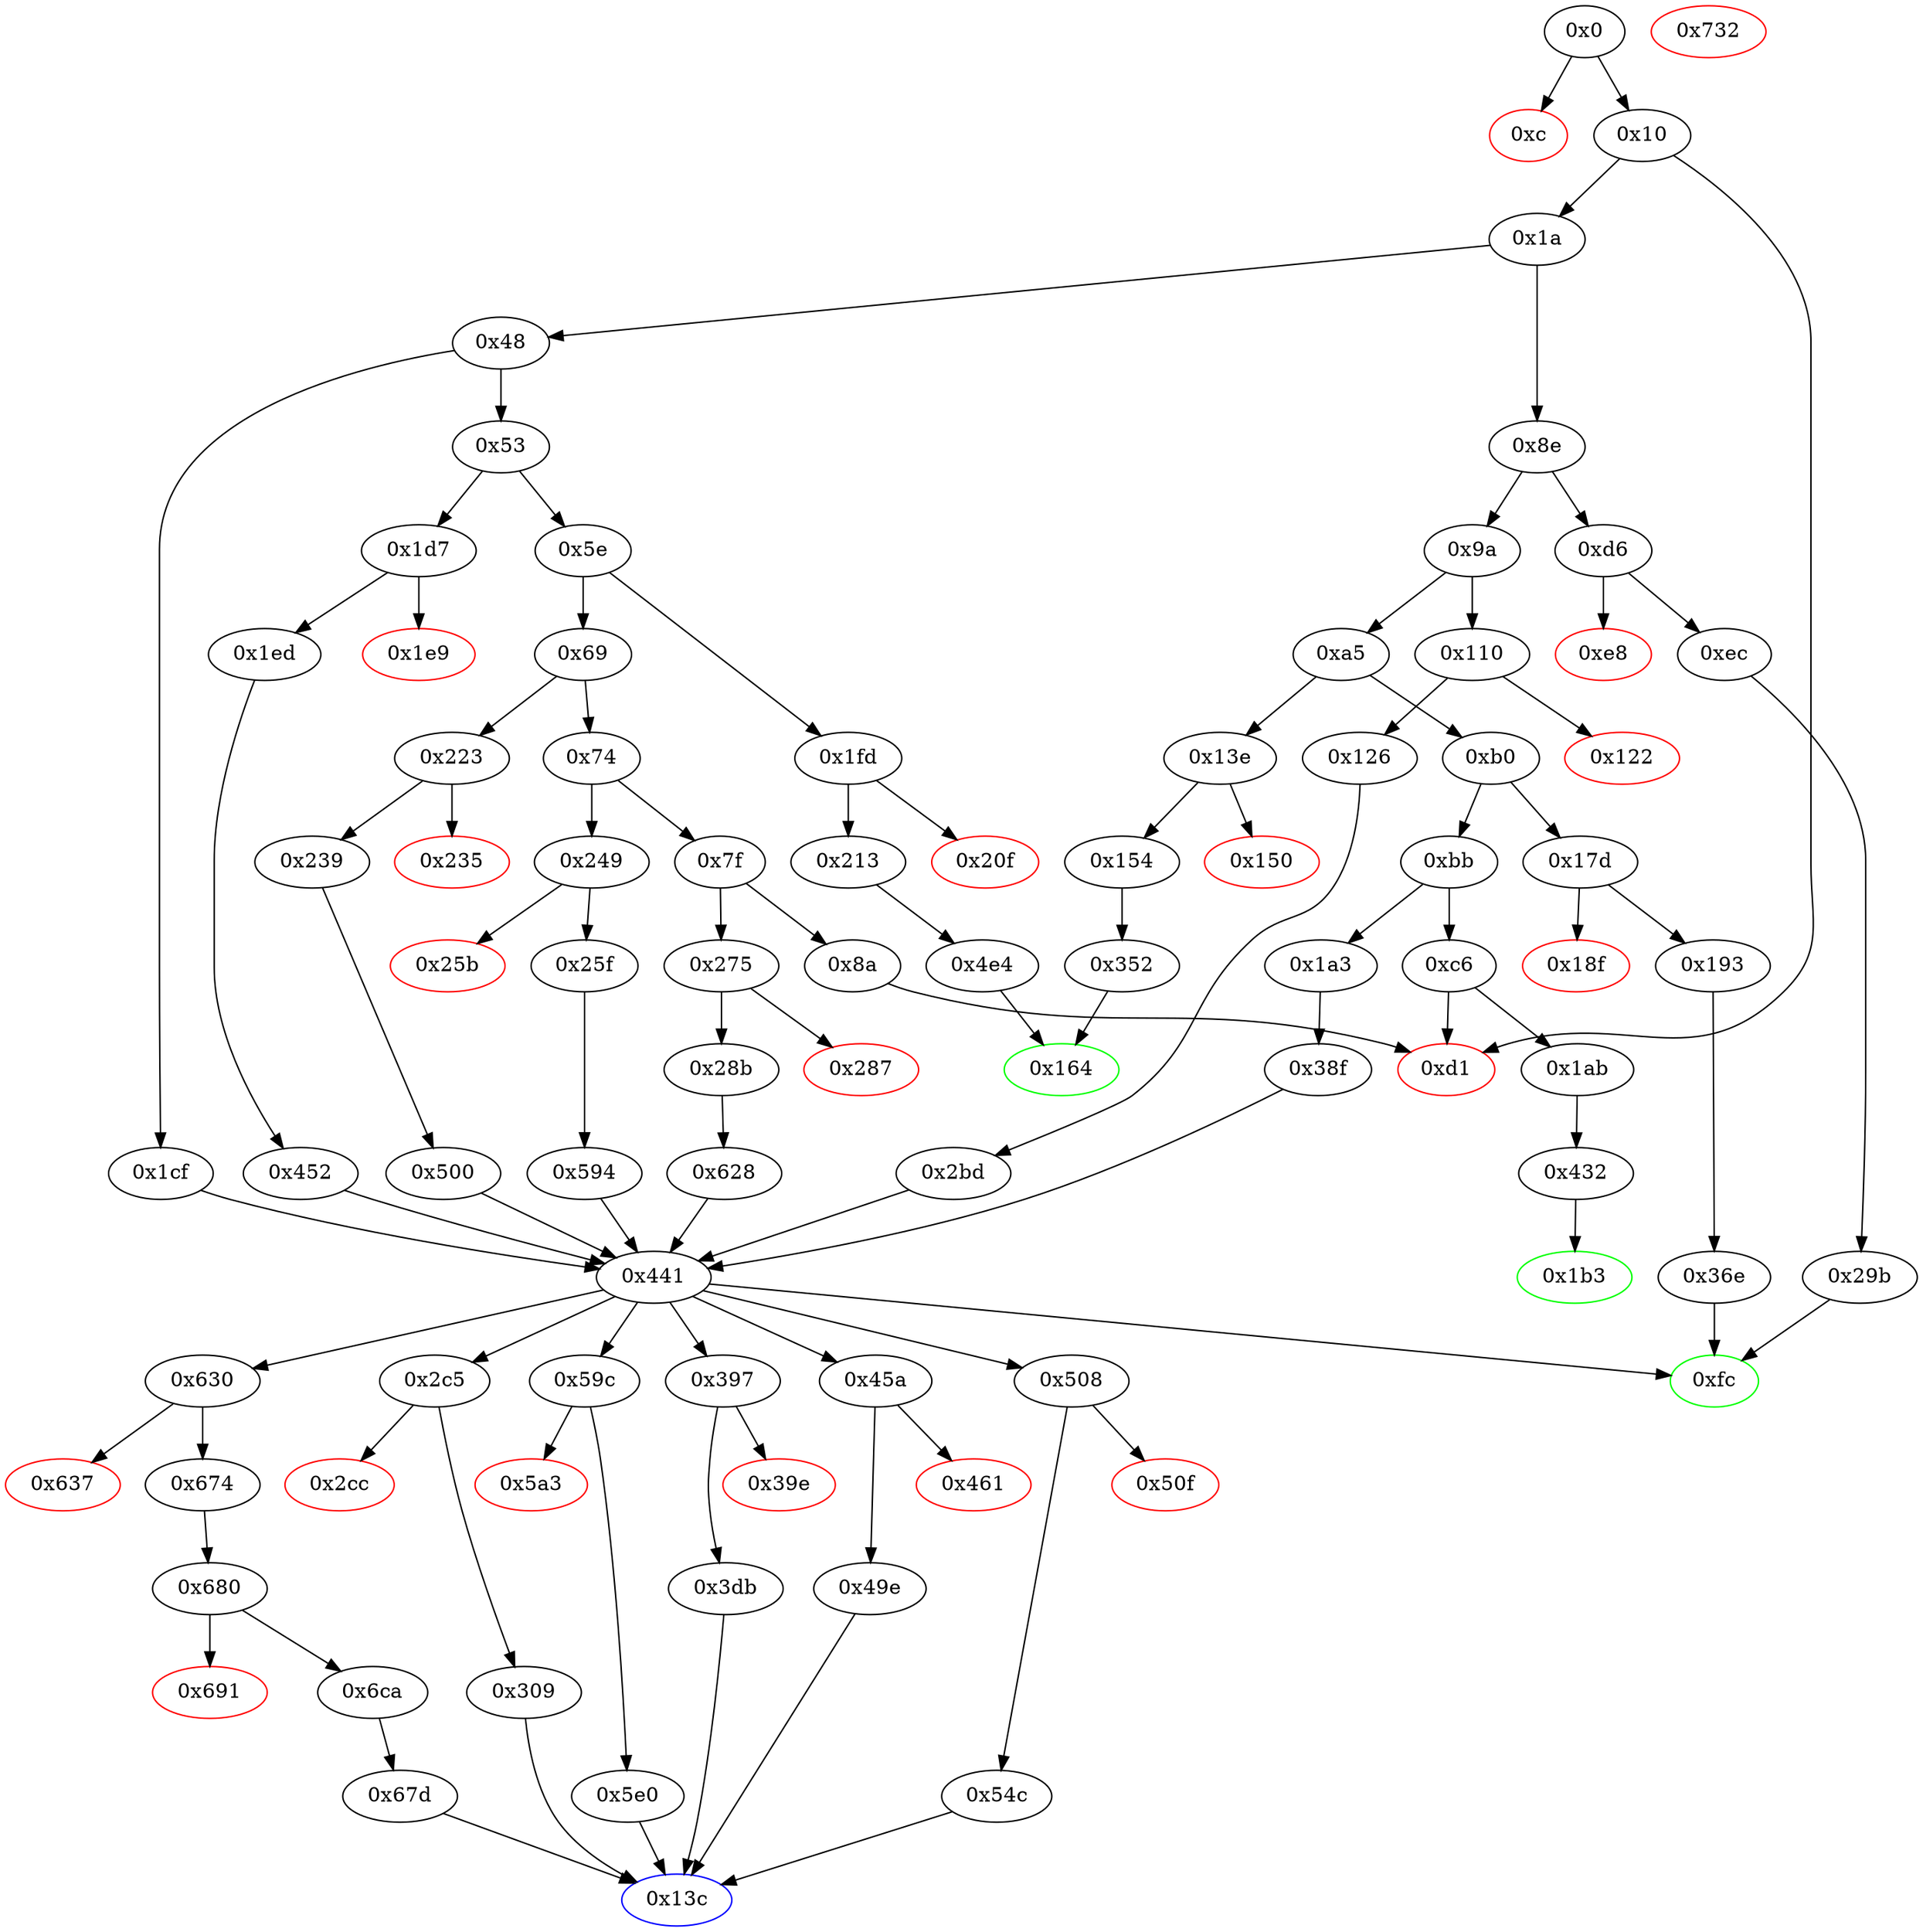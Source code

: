 strict digraph "" {
"0x0" [fillcolor=white, id="0x0", style=filled, tooltip="Block 0x0\n[0x0:0xb]\n---\nPredecessors: []\nSuccessors: [0xc, 0x10]\n---\n0x0 PUSH1 0x80\n0x2 PUSH1 0x40\n0x4 MSTORE\n0x5 CALLVALUE\n0x6 DUP1\n0x7 ISZERO\n0x8 PUSH2 0x10\n0xb JUMPI\n---\n0x0: V0 = 0x80\n0x2: V1 = 0x40\n0x4: M[0x40] = 0x80\n0x5: V2 = CALLVALUE\n0x7: V3 = ISZERO V2\n0x8: V4 = 0x10\n0xb: JUMPI 0x10 V3\n---\nEntry stack: []\nStack pops: 0\nStack additions: [V2]\nExit stack: [V2]\n\nDef sites:\n"];
"0xd1" [color=red, fillcolor=white, id="0xd1", style=filled, tooltip="Block 0xd1\n[0xd1:0xd5]\n---\nPredecessors: [0x10, 0x8a, 0xc6]\nSuccessors: []\n---\n0xd1 JUMPDEST\n0xd2 PUSH1 0x0\n0xd4 DUP1\n0xd5 REVERT\n---\n0xd1: JUMPDEST \n0xd2: V54 = 0x0\n0xd5: REVERT 0x0 0x0\n---\nEntry stack: [V13]\nStack pops: 0\nStack additions: []\nExit stack: [V13]\n\nDef sites:\nV13: {0x1a.0x3c}\n"];
"0x432" [fillcolor=white, id="0x432", style=filled, tooltip="Block 0x432\n[0x432:0x440]\n---\nPredecessors: [0x1ab]\nSuccessors: [0x1b3]\n---\n0x432 JUMPDEST\n0x433 PUSH1 0x0\n0x435 SLOAD\n0x436 PUSH1 0x1\n0x438 PUSH1 0xa0\n0x43a PUSH1 0x2\n0x43c EXP\n0x43d SUB\n0x43e AND\n0x43f SWAP1\n0x440 JUMP\n---\n0x432: JUMPDEST \n0x433: V387 = 0x0\n0x435: V388 = S[0x0]\n0x436: V389 = 0x1\n0x438: V390 = 0xa0\n0x43a: V391 = 0x2\n0x43c: V392 = EXP 0x2 0xa0\n0x43d: V393 = SUB 0x10000000000000000000000000000000000000000 0x1\n0x43e: V394 = AND 0xffffffffffffffffffffffffffffffffffffffff V388\n0x440: JUMP 0x1b3\n---\nEntry stack: [V13, 0x1b3]\nStack pops: 1\nStack additions: [V394]\nExit stack: [V13, V394]\n\nDef sites:\nV13: {0x1a.0x3c}\n0x1b3: {0x1ab.0x1ac}\n"];
"0x2cc" [color=red, fillcolor=white, id="0x2cc", style=filled, tooltip="Block 0x2cc\n[0x2cc:0x308]\n---\nPredecessors: [0x2c5]\nSuccessors: []\n---\n0x2cc PUSH1 0x40\n0x2ce DUP1\n0x2cf MLOAD\n0x2d0 PUSH1 0xe5\n0x2d2 PUSH1 0x2\n0x2d4 EXP\n0x2d5 PUSH3 0x461bcd\n0x2d9 MUL\n0x2da DUP2\n0x2db MSTORE\n0x2dc PUSH1 0x20\n0x2de PUSH1 0x4\n0x2e0 DUP3\n0x2e1 ADD\n0x2e2 DUP2\n0x2e3 SWAP1\n0x2e4 MSTORE\n0x2e5 PUSH1 0x24\n0x2e7 DUP3\n0x2e8 ADD\n0x2e9 MSTORE\n0x2ea PUSH1 0x0\n0x2ec DUP1\n0x2ed MLOAD\n0x2ee PUSH1 0x20\n0x2f0 PUSH2 0x759\n0x2f3 DUP4\n0x2f4 CODECOPY\n0x2f5 DUP2\n0x2f6 MLOAD\n0x2f7 SWAP2\n0x2f8 MSTORE\n0x2f9 PUSH1 0x44\n0x2fb DUP3\n0x2fc ADD\n0x2fd MSTORE\n0x2fe SWAP1\n0x2ff MLOAD\n0x300 SWAP1\n0x301 DUP2\n0x302 SWAP1\n0x303 SUB\n0x304 PUSH1 0x64\n0x306 ADD\n0x307 SWAP1\n0x308 REVERT\n---\n0x2cc: V269 = 0x40\n0x2cf: V270 = M[0x40]\n0x2d0: V271 = 0xe5\n0x2d2: V272 = 0x2\n0x2d4: V273 = EXP 0x2 0xe5\n0x2d5: V274 = 0x461bcd\n0x2d9: V275 = MUL 0x461bcd 0x2000000000000000000000000000000000000000000000000000000000\n0x2db: M[V270] = 0x8c379a000000000000000000000000000000000000000000000000000000000\n0x2dc: V276 = 0x20\n0x2de: V277 = 0x4\n0x2e1: V278 = ADD V270 0x4\n0x2e4: M[V278] = 0x20\n0x2e5: V279 = 0x24\n0x2e8: V280 = ADD V270 0x24\n0x2e9: M[V280] = 0x20\n0x2ea: V281 = 0x0\n0x2ed: V282 = M[0x0]\n0x2ee: V283 = 0x20\n0x2f0: V284 = 0x759\n0x2f4: CODECOPY 0x0 0x759 0x20\n0x2f6: V285 = M[0x0]\n0x2f8: M[0x0] = V282\n0x2f9: V286 = 0x44\n0x2fc: V287 = ADD V270 0x44\n0x2fd: M[V287] = V285\n0x2ff: V288 = M[0x40]\n0x303: V289 = SUB V270 V288\n0x304: V290 = 0x64\n0x306: V291 = ADD 0x64 V289\n0x308: REVERT V288 V291\n---\nEntry stack: [V13, S2, S1, S0]\nStack pops: 0\nStack additions: []\nExit stack: [V13, S2, S1, S0]\n\nDef sites:\nV13: {0x1a.0x3c}\nS2: {0x249.0x24a, 0x110.0x111, 0x1a.0x3c}\nS1: {0x1a.0x3c, 0x25f.0x26b, 0x223.0x224, 0x275.0x276, 0x1d7.0x1d8, 0x126.0x132}\nS0: {0x239.0x244, 0x28b.0x296, 0x1a.0x3c, 0x1ed.0x1f8, 0x25f.0x270, 0x1a3.0x1a4, 0x126.0x137}\n"];
"0x1b3" [color=green, fillcolor=white, id="0x1b3", style=filled, tooltip="Block 0x1b3\n[0x1b3:0x1ce]\n---\nPredecessors: [0x432]\nSuccessors: []\n---\n0x1b3 JUMPDEST\n0x1b4 PUSH1 0x40\n0x1b6 DUP1\n0x1b7 MLOAD\n0x1b8 PUSH1 0x1\n0x1ba PUSH1 0xa0\n0x1bc PUSH1 0x2\n0x1be EXP\n0x1bf SUB\n0x1c0 SWAP1\n0x1c1 SWAP3\n0x1c2 AND\n0x1c3 DUP3\n0x1c4 MSTORE\n0x1c5 MLOAD\n0x1c6 SWAP1\n0x1c7 DUP2\n0x1c8 SWAP1\n0x1c9 SUB\n0x1ca PUSH1 0x20\n0x1cc ADD\n0x1cd SWAP1\n0x1ce RETURN\n---\n0x1b3: JUMPDEST \n0x1b4: V147 = 0x40\n0x1b7: V148 = M[0x40]\n0x1b8: V149 = 0x1\n0x1ba: V150 = 0xa0\n0x1bc: V151 = 0x2\n0x1be: V152 = EXP 0x2 0xa0\n0x1bf: V153 = SUB 0x10000000000000000000000000000000000000000 0x1\n0x1c2: V154 = AND V394 0xffffffffffffffffffffffffffffffffffffffff\n0x1c4: M[V148] = V154\n0x1c5: V155 = M[0x40]\n0x1c9: V156 = SUB V148 V155\n0x1ca: V157 = 0x20\n0x1cc: V158 = ADD 0x20 V156\n0x1ce: RETURN V155 V158\n---\nEntry stack: [V13, V394]\nStack pops: 1\nStack additions: []\nExit stack: [V13]\n\nDef sites:\nV13: {0x1a.0x3c}\nV394: {0x432.0x43e}\n"];
"0x69" [fillcolor=white, id="0x69", style=filled, tooltip="Block 0x69\n[0x69:0x73]\n---\nPredecessors: [0x5e]\nSuccessors: [0x74, 0x223]\n---\n0x69 DUP1\n0x6a PUSH4 0xceb68c23\n0x6f EQ\n0x70 PUSH2 0x223\n0x73 JUMPI\n---\n0x6a: V26 = 0xceb68c23\n0x6f: V27 = EQ 0xceb68c23 V13\n0x70: V28 = 0x223\n0x73: JUMPI 0x223 V27\n---\nEntry stack: [V13]\nStack pops: 1\nStack additions: [S0]\nExit stack: [V13]\n\nDef sites:\nV13: {0x1a.0x3c}\n"];
"0x352" [fillcolor=white, id="0x352", style=filled, tooltip="Block 0x352\n[0x352:0x36d]\n---\nPredecessors: [0x154]\nSuccessors: [0x164]\n---\n0x352 JUMPDEST\n0x353 PUSH1 0x1\n0x355 PUSH1 0x20\n0x357 DUP2\n0x358 SWAP1\n0x359 MSTORE\n0x35a PUSH1 0x0\n0x35c SWAP2\n0x35d DUP3\n0x35e MSTORE\n0x35f PUSH1 0x40\n0x361 SWAP1\n0x362 SWAP2\n0x363 SHA3\n0x364 DUP1\n0x365 SLOAD\n0x366 SWAP2\n0x367 ADD\n0x368 SLOAD\n0x369 PUSH1 0xff\n0x36b AND\n0x36c DUP3\n0x36d JUMP\n---\n0x352: JUMPDEST \n0x353: V317 = 0x1\n0x355: V318 = 0x20\n0x359: M[0x20] = 0x1\n0x35a: V319 = 0x0\n0x35e: M[0x0] = V115\n0x35f: V320 = 0x40\n0x363: V321 = SHA3 0x0 0x40\n0x365: V322 = S[V321]\n0x367: V323 = ADD 0x1 V321\n0x368: V324 = S[V323]\n0x369: V325 = 0xff\n0x36b: V326 = AND 0xff V324\n0x36d: JUMP 0x164\n---\nEntry stack: [V13, 0x164, V115]\nStack pops: 2\nStack additions: [S1, V322, V326]\nExit stack: [V13, 0x164, V322, V326]\n\nDef sites:\nV13: {0x1a.0x3c}\n0x164: {0x13e.0x13f}\nV115: {0x154.0x15f}\n"];
"0x45a" [fillcolor=white, id="0x45a", style=filled, tooltip="Block 0x45a\n[0x45a:0x460]\n---\nPredecessors: [0x441]\nSuccessors: [0x461, 0x49e]\n---\n0x45a JUMPDEST\n0x45b ISZERO\n0x45c ISZERO\n0x45d PUSH2 0x49e\n0x460 JUMPI\n---\n0x45a: JUMPDEST \n0x45b: V407 = ISZERO V404\n0x45c: V408 = ISZERO V407\n0x45d: V409 = 0x49e\n0x460: JUMPI 0x49e V408\n---\nEntry stack: [V13, S3, S2, S1, V404]\nStack pops: 1\nStack additions: []\nExit stack: [V13, S3, S2, S1]\n\nDef sites:\nV13: {0x1a.0x3c}\nS3: {0x249.0x24a, 0x110.0x111, 0x1a.0x3c}\nS2: {0x1a.0x3c, 0x25f.0x26b, 0x223.0x224, 0x275.0x276, 0x1d7.0x1d8, 0x126.0x132}\nS1: {0x239.0x244, 0x28b.0x296, 0x1a.0x3c, 0x1ed.0x1f8, 0x25f.0x270, 0x1a3.0x1a4, 0x126.0x137}\nV404: {0x441.0x44f}\n"];
"0x8a" [fillcolor=white, id="0x8a", style=filled, tooltip="Block 0x8a\n[0x8a:0x8d]\n---\nPredecessors: [0x7f]\nSuccessors: [0xd1]\n---\n0x8a PUSH2 0xd1\n0x8d JUMP\n---\n0x8a: V35 = 0xd1\n0x8d: JUMP 0xd1\n---\nEntry stack: [V13]\nStack pops: 0\nStack additions: []\nExit stack: [V13]\n\nDef sites:\nV13: {0x1a.0x3c}\n"];
"0x275" [fillcolor=white, id="0x275", style=filled, tooltip="Block 0x275\n[0x275:0x286]\n---\nPredecessors: [0x7f]\nSuccessors: [0x287, 0x28b]\n---\n0x275 JUMPDEST\n0x276 PUSH2 0x13c\n0x279 PUSH1 0x4\n0x27b DUP1\n0x27c CALLDATASIZE\n0x27d SUB\n0x27e PUSH1 0x20\n0x280 DUP2\n0x281 LT\n0x282 ISZERO\n0x283 PUSH2 0x28b\n0x286 JUMPI\n---\n0x275: JUMPDEST \n0x276: V232 = 0x13c\n0x279: V233 = 0x4\n0x27c: V234 = CALLDATASIZE\n0x27d: V235 = SUB V234 0x4\n0x27e: V236 = 0x20\n0x281: V237 = LT V235 0x20\n0x282: V238 = ISZERO V237\n0x283: V239 = 0x28b\n0x286: JUMPI 0x28b V238\n---\nEntry stack: [V13]\nStack pops: 0\nStack additions: [0x13c, 0x4, V235]\nExit stack: [V13, 0x13c, 0x4, V235]\n\nDef sites:\nV13: {0x1a.0x3c}\n"];
"0x54c" [fillcolor=white, id="0x54c", style=filled, tooltip="Block 0x54c\n[0x54c:0x593]\n---\nPredecessors: [0x508]\nSuccessors: [0x13c]\n---\n0x54c JUMPDEST\n0x54d PUSH1 0x40\n0x54f DUP1\n0x550 MLOAD\n0x551 DUP1\n0x552 DUP3\n0x553 ADD\n0x554 DUP3\n0x555 MSTORE\n0x556 PUSH1 0x0\n0x558 DUP1\n0x559 DUP3\n0x55a MSTORE\n0x55b PUSH1 0x20\n0x55d DUP1\n0x55e DUP4\n0x55f ADD\n0x560 DUP3\n0x561 DUP2\n0x562 MSTORE\n0x563 PUSH1 0x1\n0x565 PUSH1 0xa0\n0x567 PUSH1 0x2\n0x569 EXP\n0x56a SUB\n0x56b SWAP6\n0x56c SWAP1\n0x56d SWAP6\n0x56e AND\n0x56f DUP3\n0x570 MSTORE\n0x571 PUSH1 0x2\n0x573 SWAP1\n0x574 MSTORE\n0x575 SWAP2\n0x576 SWAP1\n0x577 SWAP2\n0x578 SHA3\n0x579 SWAP1\n0x57a MLOAD\n0x57b DUP2\n0x57c SSTORE\n0x57d SWAP1\n0x57e MLOAD\n0x57f PUSH1 0x1\n0x581 SWAP1\n0x582 SWAP2\n0x583 ADD\n0x584 DUP1\n0x585 SLOAD\n0x586 PUSH1 0xff\n0x588 NOT\n0x589 AND\n0x58a SWAP2\n0x58b ISZERO\n0x58c ISZERO\n0x58d SWAP2\n0x58e SWAP1\n0x58f SWAP2\n0x590 OR\n0x591 SWAP1\n0x592 SSTORE\n0x593 JUMP\n---\n0x54c: JUMPDEST \n0x54d: V496 = 0x40\n0x550: V497 = M[0x40]\n0x553: V498 = ADD 0x40 V497\n0x555: M[0x40] = V498\n0x556: V499 = 0x0\n0x55a: M[V497] = 0x0\n0x55b: V500 = 0x20\n0x55f: V501 = ADD V497 0x20\n0x562: M[V501] = 0x0\n0x563: V502 = 0x1\n0x565: V503 = 0xa0\n0x567: V504 = 0x2\n0x569: V505 = EXP 0x2 0xa0\n0x56a: V506 = SUB 0x10000000000000000000000000000000000000000 0x1\n0x56e: V507 = AND 0xffffffffffffffffffffffffffffffffffffffff S0\n0x570: M[0x0] = V507\n0x571: V508 = 0x2\n0x574: M[0x20] = 0x2\n0x578: V509 = SHA3 0x0 0x40\n0x57a: V510 = M[V497]\n0x57c: S[V509] = V510\n0x57e: V511 = M[V501]\n0x57f: V512 = 0x1\n0x583: V513 = ADD V509 0x1\n0x585: V514 = S[V513]\n0x586: V515 = 0xff\n0x588: V516 = NOT 0xff\n0x589: V517 = AND 0xffffffffffffffffffffffffffffffffffffffffffffffffffffffffffffff00 V514\n0x58b: V518 = ISZERO V511\n0x58c: V519 = ISZERO V518\n0x590: V520 = OR V519 V517\n0x592: S[V513] = V520\n0x593: JUMP S1\n---\nEntry stack: [V13, S2, S1, S0]\nStack pops: 2\nStack additions: []\nExit stack: [V13, S2]\n\nDef sites:\nV13: {0x1a.0x3c}\nS2: {0x249.0x24a, 0x110.0x111, 0x1a.0x3c}\nS1: {0x1a.0x3c, 0x25f.0x26b, 0x223.0x224, 0x275.0x276, 0x1d7.0x1d8, 0x126.0x132}\nS0: {0x239.0x244, 0x28b.0x296, 0x1a.0x3c, 0x1ed.0x1f8, 0x25f.0x270, 0x1a3.0x1a4, 0x126.0x137}\n"];
"0x5a3" [color=red, fillcolor=white, id="0x5a3", style=filled, tooltip="Block 0x5a3\n[0x5a3:0x5df]\n---\nPredecessors: [0x59c]\nSuccessors: []\n---\n0x5a3 PUSH1 0x40\n0x5a5 DUP1\n0x5a6 MLOAD\n0x5a7 PUSH1 0xe5\n0x5a9 PUSH1 0x2\n0x5ab EXP\n0x5ac PUSH3 0x461bcd\n0x5b0 MUL\n0x5b1 DUP2\n0x5b2 MSTORE\n0x5b3 PUSH1 0x20\n0x5b5 PUSH1 0x4\n0x5b7 DUP3\n0x5b8 ADD\n0x5b9 DUP2\n0x5ba SWAP1\n0x5bb MSTORE\n0x5bc PUSH1 0x24\n0x5be DUP3\n0x5bf ADD\n0x5c0 MSTORE\n0x5c1 PUSH1 0x0\n0x5c3 DUP1\n0x5c4 MLOAD\n0x5c5 PUSH1 0x20\n0x5c7 PUSH2 0x759\n0x5ca DUP4\n0x5cb CODECOPY\n0x5cc DUP2\n0x5cd MLOAD\n0x5ce SWAP2\n0x5cf MSTORE\n0x5d0 PUSH1 0x44\n0x5d2 DUP3\n0x5d3 ADD\n0x5d4 MSTORE\n0x5d5 SWAP1\n0x5d6 MLOAD\n0x5d7 SWAP1\n0x5d8 DUP2\n0x5d9 SWAP1\n0x5da SUB\n0x5db PUSH1 0x64\n0x5dd ADD\n0x5de SWAP1\n0x5df REVERT\n---\n0x5a3: V526 = 0x40\n0x5a6: V527 = M[0x40]\n0x5a7: V528 = 0xe5\n0x5a9: V529 = 0x2\n0x5ab: V530 = EXP 0x2 0xe5\n0x5ac: V531 = 0x461bcd\n0x5b0: V532 = MUL 0x461bcd 0x2000000000000000000000000000000000000000000000000000000000\n0x5b2: M[V527] = 0x8c379a000000000000000000000000000000000000000000000000000000000\n0x5b3: V533 = 0x20\n0x5b5: V534 = 0x4\n0x5b8: V535 = ADD V527 0x4\n0x5bb: M[V535] = 0x20\n0x5bc: V536 = 0x24\n0x5bf: V537 = ADD V527 0x24\n0x5c0: M[V537] = 0x20\n0x5c1: V538 = 0x0\n0x5c4: V539 = M[0x0]\n0x5c5: V540 = 0x20\n0x5c7: V541 = 0x759\n0x5cb: CODECOPY 0x0 0x759 0x20\n0x5cd: V542 = M[0x0]\n0x5cf: M[0x0] = V539\n0x5d0: V543 = 0x44\n0x5d3: V544 = ADD V527 0x44\n0x5d4: M[V544] = V542\n0x5d6: V545 = M[0x40]\n0x5da: V546 = SUB V527 V545\n0x5db: V547 = 0x64\n0x5dd: V548 = ADD 0x64 V546\n0x5df: REVERT V545 V548\n---\nEntry stack: [V13, S2, S1, S0]\nStack pops: 0\nStack additions: []\nExit stack: [V13, S2, S1, S0]\n\nDef sites:\nV13: {0x1a.0x3c}\nS2: {0x249.0x24a, 0x110.0x111, 0x1a.0x3c}\nS1: {0x1a.0x3c, 0x25f.0x26b, 0x223.0x224, 0x275.0x276, 0x1d7.0x1d8, 0x126.0x132}\nS0: {0x239.0x244, 0x28b.0x296, 0x1a.0x3c, 0x1ed.0x1f8, 0x25f.0x270, 0x1a3.0x1a4, 0x126.0x137}\n"];
"0x164" [color=green, fillcolor=white, id="0x164", style=filled, tooltip="Block 0x164\n[0x164:0x17c]\n---\nPredecessors: [0x352, 0x4e4]\nSuccessors: []\n---\n0x164 JUMPDEST\n0x165 PUSH1 0x40\n0x167 DUP1\n0x168 MLOAD\n0x169 SWAP3\n0x16a DUP4\n0x16b MSTORE\n0x16c SWAP1\n0x16d ISZERO\n0x16e ISZERO\n0x16f PUSH1 0x20\n0x171 DUP4\n0x172 ADD\n0x173 MSTORE\n0x174 DUP1\n0x175 MLOAD\n0x176 SWAP2\n0x177 DUP3\n0x178 SWAP1\n0x179 SUB\n0x17a ADD\n0x17b SWAP1\n0x17c RETURN\n---\n0x164: JUMPDEST \n0x165: V117 = 0x40\n0x168: V118 = M[0x40]\n0x16b: M[V118] = S1\n0x16d: V119 = ISZERO S0\n0x16e: V120 = ISZERO V119\n0x16f: V121 = 0x20\n0x172: V122 = ADD V118 0x20\n0x173: M[V122] = V120\n0x175: V123 = M[0x40]\n0x179: V124 = SUB V118 V123\n0x17a: V125 = ADD V124 0x40\n0x17c: RETURN V123 V125\n---\nEntry stack: [V13, 0x164, S1, S0]\nStack pops: 2\nStack additions: []\nExit stack: [V13, 0x164]\n\nDef sites:\nV13: {0x1a.0x3c}\n0x164: {0x1fd.0x1fe, 0x13e.0x13f}\nS1: {0x352.0x365, 0x4e4.0x4f4}\nS0: {0x352.0x36b, 0x4e4.0x4fd}\n"];
"0xc" [color=red, fillcolor=white, id="0xc", style=filled, tooltip="Block 0xc\n[0xc:0xf]\n---\nPredecessors: [0x0]\nSuccessors: []\n---\n0xc PUSH1 0x0\n0xe DUP1\n0xf REVERT\n---\n0xc: V5 = 0x0\n0xf: REVERT 0x0 0x0\n---\nEntry stack: [V2]\nStack pops: 0\nStack additions: []\nExit stack: [V2]\n\nDef sites:\nV2: {0x0.0x5}\n"];
"0x287" [color=red, fillcolor=white, id="0x287", style=filled, tooltip="Block 0x287\n[0x287:0x28a]\n---\nPredecessors: [0x275]\nSuccessors: []\n---\n0x287 PUSH1 0x0\n0x289 DUP1\n0x28a REVERT\n---\n0x287: V240 = 0x0\n0x28a: REVERT 0x0 0x0\n---\nEntry stack: [V13, 0x13c, 0x4, V235]\nStack pops: 0\nStack additions: []\nExit stack: [V13, 0x13c, 0x4, V235]\n\nDef sites:\nV13: {0x1a.0x3c}\n0x13c: {0x275.0x276}\n0x4: {0x275.0x279}\nV235: {0x275.0x27d}\n"];
"0xa5" [fillcolor=white, id="0xa5", style=filled, tooltip="Block 0xa5\n[0xa5:0xaf]\n---\nPredecessors: [0x9a]\nSuccessors: [0xb0, 0x13e]\n---\n0xa5 DUP1\n0xa6 PUSH4 0x42b230a6\n0xab EQ\n0xac PUSH2 0x13e\n0xaf JUMPI\n---\n0xa6: V42 = 0x42b230a6\n0xab: V43 = EQ 0x42b230a6 V13\n0xac: V44 = 0x13e\n0xaf: JUMPI 0x13e V43\n---\nEntry stack: [V13]\nStack pops: 1\nStack additions: [S0]\nExit stack: [V13]\n\nDef sites:\nV13: {0x1a.0x3c}\n"];
"0x680" [fillcolor=white, id="0x680", style=filled, tooltip="Block 0x680\n[0x680:0x690]\n---\nPredecessors: [0x674]\nSuccessors: [0x691, 0x6ca]\n---\n0x680 JUMPDEST\n0x681 PUSH1 0x1\n0x683 PUSH1 0xa0\n0x685 PUSH1 0x2\n0x687 EXP\n0x688 SUB\n0x689 DUP2\n0x68a AND\n0x68b ISZERO\n0x68c ISZERO\n0x68d PUSH2 0x6ca\n0x690 JUMPI\n---\n0x680: JUMPDEST \n0x681: V603 = 0x1\n0x683: V604 = 0xa0\n0x685: V605 = 0x2\n0x687: V606 = EXP 0x2 0xa0\n0x688: V607 = SUB 0x10000000000000000000000000000000000000000 0x1\n0x68a: V608 = AND S0 0xffffffffffffffffffffffffffffffffffffffff\n0x68b: V609 = ISZERO V608\n0x68c: V610 = ISZERO V609\n0x68d: V611 = 0x6ca\n0x690: JUMPI 0x6ca V610\n---\nEntry stack: [V13, S4, S3, S2, 0x67d, S0]\nStack pops: 1\nStack additions: [S0]\nExit stack: [V13, S4, S3, S2, 0x67d, S0]\n\nDef sites:\nV13: {0x1a.0x3c}\nS4: {0x249.0x24a, 0x110.0x111, 0x1a.0x3c}\nS3: {0x1a.0x3c, 0x25f.0x26b, 0x223.0x224, 0x275.0x276, 0x1d7.0x1d8, 0x126.0x132}\nS2: {0x239.0x244, 0x28b.0x296, 0x1a.0x3c, 0x1ed.0x1f8, 0x25f.0x270, 0x1a3.0x1a4, 0x126.0x137}\n0x67d: {0x674.0x675}\nS0: {0x239.0x244, 0x28b.0x296, 0x1a.0x3c, 0x1ed.0x1f8, 0x25f.0x270, 0x1a3.0x1a4, 0x126.0x137}\n"];
"0x637" [color=red, fillcolor=white, id="0x637", style=filled, tooltip="Block 0x637\n[0x637:0x673]\n---\nPredecessors: [0x630]\nSuccessors: []\n---\n0x637 PUSH1 0x40\n0x639 DUP1\n0x63a MLOAD\n0x63b PUSH1 0xe5\n0x63d PUSH1 0x2\n0x63f EXP\n0x640 PUSH3 0x461bcd\n0x644 MUL\n0x645 DUP2\n0x646 MSTORE\n0x647 PUSH1 0x20\n0x649 PUSH1 0x4\n0x64b DUP3\n0x64c ADD\n0x64d DUP2\n0x64e SWAP1\n0x64f MSTORE\n0x650 PUSH1 0x24\n0x652 DUP3\n0x653 ADD\n0x654 MSTORE\n0x655 PUSH1 0x0\n0x657 DUP1\n0x658 MLOAD\n0x659 PUSH1 0x20\n0x65b PUSH2 0x759\n0x65e DUP4\n0x65f CODECOPY\n0x660 DUP2\n0x661 MLOAD\n0x662 SWAP2\n0x663 MSTORE\n0x664 PUSH1 0x44\n0x666 DUP3\n0x667 ADD\n0x668 MSTORE\n0x669 SWAP1\n0x66a MLOAD\n0x66b SWAP1\n0x66c DUP2\n0x66d SWAP1\n0x66e SUB\n0x66f PUSH1 0x64\n0x671 ADD\n0x672 SWAP1\n0x673 REVERT\n---\n0x637: V578 = 0x40\n0x63a: V579 = M[0x40]\n0x63b: V580 = 0xe5\n0x63d: V581 = 0x2\n0x63f: V582 = EXP 0x2 0xe5\n0x640: V583 = 0x461bcd\n0x644: V584 = MUL 0x461bcd 0x2000000000000000000000000000000000000000000000000000000000\n0x646: M[V579] = 0x8c379a000000000000000000000000000000000000000000000000000000000\n0x647: V585 = 0x20\n0x649: V586 = 0x4\n0x64c: V587 = ADD V579 0x4\n0x64f: M[V587] = 0x20\n0x650: V588 = 0x24\n0x653: V589 = ADD V579 0x24\n0x654: M[V589] = 0x20\n0x655: V590 = 0x0\n0x658: V591 = M[0x0]\n0x659: V592 = 0x20\n0x65b: V593 = 0x759\n0x65f: CODECOPY 0x0 0x759 0x20\n0x661: V594 = M[0x0]\n0x663: M[0x0] = V591\n0x664: V595 = 0x44\n0x667: V596 = ADD V579 0x44\n0x668: M[V596] = V594\n0x66a: V597 = M[0x40]\n0x66e: V598 = SUB V579 V597\n0x66f: V599 = 0x64\n0x671: V600 = ADD 0x64 V598\n0x673: REVERT V597 V600\n---\nEntry stack: [V13, S2, S1, S0]\nStack pops: 0\nStack additions: []\nExit stack: [V13, S2, S1, S0]\n\nDef sites:\nV13: {0x1a.0x3c}\nS2: {0x249.0x24a, 0x110.0x111, 0x1a.0x3c}\nS1: {0x1a.0x3c, 0x25f.0x26b, 0x223.0x224, 0x275.0x276, 0x1d7.0x1d8, 0x126.0x132}\nS0: {0x239.0x244, 0x28b.0x296, 0x1a.0x3c, 0x1ed.0x1f8, 0x25f.0x270, 0x1a3.0x1a4, 0x126.0x137}\n"];
"0x7f" [fillcolor=white, id="0x7f", style=filled, tooltip="Block 0x7f\n[0x7f:0x89]\n---\nPredecessors: [0x74]\nSuccessors: [0x8a, 0x275]\n---\n0x7f DUP1\n0x80 PUSH4 0xf2fde38b\n0x85 EQ\n0x86 PUSH2 0x275\n0x89 JUMPI\n---\n0x80: V32 = 0xf2fde38b\n0x85: V33 = EQ 0xf2fde38b V13\n0x86: V34 = 0x275\n0x89: JUMPI 0x275 V33\n---\nEntry stack: [V13]\nStack pops: 1\nStack additions: [S0]\nExit stack: [V13]\n\nDef sites:\nV13: {0x1a.0x3c}\n"];
"0x3db" [fillcolor=white, id="0x3db", style=filled, tooltip="Block 0x3db\n[0x3db:0x431]\n---\nPredecessors: [0x397]\nSuccessors: [0x13c]\n---\n0x3db JUMPDEST\n0x3dc PUSH1 0x0\n0x3de DUP1\n0x3df SLOAD\n0x3e0 PUSH1 0x40\n0x3e2 MLOAD\n0x3e3 PUSH1 0x1\n0x3e5 PUSH1 0xa0\n0x3e7 PUSH1 0x2\n0x3e9 EXP\n0x3ea SUB\n0x3eb SWAP1\n0x3ec SWAP2\n0x3ed AND\n0x3ee SWAP1\n0x3ef PUSH32 0x8be0079c531659141344cd1fd0a4f28419497f9722a3daafe3b4186f6b6457e0\n0x410 SWAP1\n0x411 DUP4\n0x412 SWAP1\n0x413 LOG3\n0x414 PUSH1 0x0\n0x416 DUP1\n0x417 SLOAD\n0x418 PUSH20 0xffffffffffffffffffffffffffffffffffffffff\n0x42d NOT\n0x42e AND\n0x42f SWAP1\n0x430 SSTORE\n0x431 JUMP\n---\n0x3db: JUMPDEST \n0x3dc: V371 = 0x0\n0x3df: V372 = S[0x0]\n0x3e0: V373 = 0x40\n0x3e2: V374 = M[0x40]\n0x3e3: V375 = 0x1\n0x3e5: V376 = 0xa0\n0x3e7: V377 = 0x2\n0x3e9: V378 = EXP 0x2 0xa0\n0x3ea: V379 = SUB 0x10000000000000000000000000000000000000000 0x1\n0x3ed: V380 = AND V372 0xffffffffffffffffffffffffffffffffffffffff\n0x3ef: V381 = 0x8be0079c531659141344cd1fd0a4f28419497f9722a3daafe3b4186f6b6457e0\n0x413: LOG V374 0x0 0x8be0079c531659141344cd1fd0a4f28419497f9722a3daafe3b4186f6b6457e0 V380 0x0\n0x414: V382 = 0x0\n0x417: V383 = S[0x0]\n0x418: V384 = 0xffffffffffffffffffffffffffffffffffffffff\n0x42d: V385 = NOT 0xffffffffffffffffffffffffffffffffffffffff\n0x42e: V386 = AND 0xffffffffffffffffffffffff0000000000000000000000000000000000000000 V383\n0x430: S[0x0] = V386\n0x431: JUMP S0\n---\nEntry stack: [V13, S2, S1, S0]\nStack pops: 1\nStack additions: []\nExit stack: [V13, S2, S1]\n\nDef sites:\nV13: {0x1a.0x3c}\nS2: {0x249.0x24a, 0x110.0x111, 0x1a.0x3c}\nS1: {0x1a.0x3c, 0x25f.0x26b, 0x223.0x224, 0x275.0x276, 0x1d7.0x1d8, 0x126.0x132}\nS0: {0x239.0x244, 0x28b.0x296, 0x1a.0x3c, 0x1ed.0x1f8, 0x25f.0x270, 0x1a3.0x1a4, 0x126.0x137}\n"];
"0x53" [fillcolor=white, id="0x53", style=filled, tooltip="Block 0x53\n[0x53:0x5d]\n---\nPredecessors: [0x48]\nSuccessors: [0x5e, 0x1d7]\n---\n0x53 DUP1\n0x54 PUSH4 0x9b364162\n0x59 EQ\n0x5a PUSH2 0x1d7\n0x5d JUMPI\n---\n0x54: V20 = 0x9b364162\n0x59: V21 = EQ 0x9b364162 V13\n0x5a: V22 = 0x1d7\n0x5d: JUMPI 0x1d7 V21\n---\nEntry stack: [V13]\nStack pops: 1\nStack additions: [S0]\nExit stack: [V13]\n\nDef sites:\nV13: {0x1a.0x3c}\n"];
"0x154" [fillcolor=white, id="0x154", style=filled, tooltip="Block 0x154\n[0x154:0x163]\n---\nPredecessors: [0x13e]\nSuccessors: [0x352]\n---\n0x154 JUMPDEST\n0x155 POP\n0x156 CALLDATALOAD\n0x157 PUSH1 0x1\n0x159 PUSH1 0xa0\n0x15b PUSH1 0x2\n0x15d EXP\n0x15e SUB\n0x15f AND\n0x160 PUSH2 0x352\n0x163 JUMP\n---\n0x154: JUMPDEST \n0x156: V109 = CALLDATALOAD 0x4\n0x157: V110 = 0x1\n0x159: V111 = 0xa0\n0x15b: V112 = 0x2\n0x15d: V113 = EXP 0x2 0xa0\n0x15e: V114 = SUB 0x10000000000000000000000000000000000000000 0x1\n0x15f: V115 = AND 0xffffffffffffffffffffffffffffffffffffffff V109\n0x160: V116 = 0x352\n0x163: JUMP 0x352\n---\nEntry stack: [V13, 0x164, 0x4, V103]\nStack pops: 2\nStack additions: [V115]\nExit stack: [V13, 0x164, V115]\n\nDef sites:\nV13: {0x1a.0x3c}\n0x164: {0x13e.0x13f}\n0x4: {0x13e.0x142}\nV103: {0x13e.0x146}\n"];
"0x1a3" [fillcolor=white, id="0x1a3", style=filled, tooltip="Block 0x1a3\n[0x1a3:0x1aa]\n---\nPredecessors: [0xbb]\nSuccessors: [0x38f]\n---\n0x1a3 JUMPDEST\n0x1a4 PUSH2 0x13c\n0x1a7 PUSH2 0x38f\n0x1aa JUMP\n---\n0x1a3: JUMPDEST \n0x1a4: V143 = 0x13c\n0x1a7: V144 = 0x38f\n0x1aa: JUMP 0x38f\n---\nEntry stack: [V13]\nStack pops: 0\nStack additions: [0x13c]\nExit stack: [V13, 0x13c]\n\nDef sites:\nV13: {0x1a.0x3c}\n"];
"0xbb" [fillcolor=white, id="0xbb", style=filled, tooltip="Block 0xbb\n[0xbb:0xc5]\n---\nPredecessors: [0xb0]\nSuccessors: [0xc6, 0x1a3]\n---\n0xbb DUP1\n0xbc PUSH4 0x715018a6\n0xc1 EQ\n0xc2 PUSH2 0x1a3\n0xc5 JUMPI\n---\n0xbc: V48 = 0x715018a6\n0xc1: V49 = EQ 0x715018a6 V13\n0xc2: V50 = 0x1a3\n0xc5: JUMPI 0x1a3 V49\n---\nEntry stack: [V13]\nStack pops: 1\nStack additions: [S0]\nExit stack: [V13]\n\nDef sites:\nV13: {0x1a.0x3c}\n"];
"0x29b" [fillcolor=white, id="0x29b", style=filled, tooltip="Block 0x29b\n[0x29b:0x2bc]\n---\nPredecessors: [0xec]\nSuccessors: [0xfc]\n---\n0x29b JUMPDEST\n0x29c PUSH1 0x1\n0x29e PUSH1 0xa0\n0x2a0 PUSH1 0x2\n0x2a2 EXP\n0x2a3 SUB\n0x2a4 AND\n0x2a5 PUSH1 0x0\n0x2a7 SWAP1\n0x2a8 DUP2\n0x2a9 MSTORE\n0x2aa PUSH1 0x1\n0x2ac PUSH1 0x20\n0x2ae DUP2\n0x2af SWAP1\n0x2b0 MSTORE\n0x2b1 PUSH1 0x40\n0x2b3 SWAP1\n0x2b4 SWAP2\n0x2b5 SHA3\n0x2b6 ADD\n0x2b7 SLOAD\n0x2b8 PUSH1 0xff\n0x2ba AND\n0x2bb SWAP1\n0x2bc JUMP\n---\n0x29b: JUMPDEST \n0x29c: V249 = 0x1\n0x29e: V250 = 0xa0\n0x2a0: V251 = 0x2\n0x2a2: V252 = EXP 0x2 0xa0\n0x2a3: V253 = SUB 0x10000000000000000000000000000000000000000 0x1\n0x2a4: V254 = AND 0xffffffffffffffffffffffffffffffffffffffff V70\n0x2a5: V255 = 0x0\n0x2a9: M[0x0] = V254\n0x2aa: V256 = 0x1\n0x2ac: V257 = 0x20\n0x2b0: M[0x20] = 0x1\n0x2b1: V258 = 0x40\n0x2b5: V259 = SHA3 0x0 0x40\n0x2b6: V260 = ADD V259 0x1\n0x2b7: V261 = S[V260]\n0x2b8: V262 = 0xff\n0x2ba: V263 = AND 0xff V261\n0x2bc: JUMP 0xfc\n---\nEntry stack: [V13, 0xfc, V70]\nStack pops: 2\nStack additions: [V263]\nExit stack: [V13, V263]\n\nDef sites:\nV13: {0x1a.0x3c}\n0xfc: {0xd6.0xd7}\nV70: {0xec.0xf7}\n"];
"0x49e" [fillcolor=white, id="0x49e", style=filled, tooltip="Block 0x49e\n[0x49e:0x4e3]\n---\nPredecessors: [0x45a]\nSuccessors: [0x13c]\n---\n0x49e JUMPDEST\n0x49f PUSH1 0x40\n0x4a1 DUP1\n0x4a2 MLOAD\n0x4a3 DUP1\n0x4a4 DUP3\n0x4a5 ADD\n0x4a6 DUP3\n0x4a7 MSTORE\n0x4a8 PUSH1 0x0\n0x4aa DUP1\n0x4ab DUP3\n0x4ac MSTORE\n0x4ad PUSH1 0x20\n0x4af DUP1\n0x4b0 DUP4\n0x4b1 ADD\n0x4b2 DUP3\n0x4b3 DUP2\n0x4b4 MSTORE\n0x4b5 PUSH1 0x1\n0x4b7 PUSH1 0xa0\n0x4b9 PUSH1 0x2\n0x4bb EXP\n0x4bc SUB\n0x4bd SWAP6\n0x4be SWAP1\n0x4bf SWAP6\n0x4c0 AND\n0x4c1 DUP3\n0x4c2 MSTORE\n0x4c3 PUSH1 0x1\n0x4c5 SWAP1\n0x4c6 DUP2\n0x4c7 SWAP1\n0x4c8 MSTORE\n0x4c9 SWAP3\n0x4ca SWAP1\n0x4cb SHA3\n0x4cc SWAP1\n0x4cd MLOAD\n0x4ce DUP2\n0x4cf SSTORE\n0x4d0 SWAP2\n0x4d1 MLOAD\n0x4d2 SWAP2\n0x4d3 ADD\n0x4d4 DUP1\n0x4d5 SLOAD\n0x4d6 PUSH1 0xff\n0x4d8 NOT\n0x4d9 AND\n0x4da SWAP2\n0x4db ISZERO\n0x4dc ISZERO\n0x4dd SWAP2\n0x4de SWAP1\n0x4df SWAP2\n0x4e0 OR\n0x4e1 SWAP1\n0x4e2 SSTORE\n0x4e3 JUMP\n---\n0x49e: JUMPDEST \n0x49f: V433 = 0x40\n0x4a2: V434 = M[0x40]\n0x4a5: V435 = ADD 0x40 V434\n0x4a7: M[0x40] = V435\n0x4a8: V436 = 0x0\n0x4ac: M[V434] = 0x0\n0x4ad: V437 = 0x20\n0x4b1: V438 = ADD V434 0x20\n0x4b4: M[V438] = 0x0\n0x4b5: V439 = 0x1\n0x4b7: V440 = 0xa0\n0x4b9: V441 = 0x2\n0x4bb: V442 = EXP 0x2 0xa0\n0x4bc: V443 = SUB 0x10000000000000000000000000000000000000000 0x1\n0x4c0: V444 = AND 0xffffffffffffffffffffffffffffffffffffffff S0\n0x4c2: M[0x0] = V444\n0x4c3: V445 = 0x1\n0x4c8: M[0x20] = 0x1\n0x4cb: V446 = SHA3 0x0 0x40\n0x4cd: V447 = M[V434]\n0x4cf: S[V446] = V447\n0x4d1: V448 = M[V438]\n0x4d3: V449 = ADD V446 0x1\n0x4d5: V450 = S[V449]\n0x4d6: V451 = 0xff\n0x4d8: V452 = NOT 0xff\n0x4d9: V453 = AND 0xffffffffffffffffffffffffffffffffffffffffffffffffffffffffffffff00 V450\n0x4db: V454 = ISZERO V448\n0x4dc: V455 = ISZERO V454\n0x4e0: V456 = OR V455 V453\n0x4e2: S[V449] = V456\n0x4e3: JUMP S1\n---\nEntry stack: [V13, S2, S1, S0]\nStack pops: 2\nStack additions: []\nExit stack: [V13, S2]\n\nDef sites:\nV13: {0x1a.0x3c}\nS2: {0x249.0x24a, 0x110.0x111, 0x1a.0x3c}\nS1: {0x1a.0x3c, 0x25f.0x26b, 0x223.0x224, 0x275.0x276, 0x1d7.0x1d8, 0x126.0x132}\nS0: {0x239.0x244, 0x28b.0x296, 0x1a.0x3c, 0x1ed.0x1f8, 0x25f.0x270, 0x1a3.0x1a4, 0x126.0x137}\n"];
"0x309" [fillcolor=white, id="0x309", style=filled, tooltip="Block 0x309\n[0x309:0x351]\n---\nPredecessors: [0x2c5]\nSuccessors: [0x13c]\n---\n0x309 JUMPDEST\n0x30a PUSH1 0x40\n0x30c DUP1\n0x30d MLOAD\n0x30e DUP1\n0x30f DUP3\n0x310 ADD\n0x311 DUP3\n0x312 MSTORE\n0x313 SWAP2\n0x314 DUP3\n0x315 MSTORE\n0x316 PUSH1 0x1\n0x318 PUSH1 0x20\n0x31a DUP1\n0x31b DUP5\n0x31c ADD\n0x31d DUP3\n0x31e DUP2\n0x31f MSTORE\n0x320 PUSH1 0x1\n0x322 PUSH1 0xa0\n0x324 PUSH1 0x2\n0x326 EXP\n0x327 SUB\n0x328 SWAP6\n0x329 SWAP1\n0x32a SWAP6\n0x32b AND\n0x32c PUSH1 0x0\n0x32e SWAP1\n0x32f DUP2\n0x330 MSTORE\n0x331 PUSH1 0x2\n0x333 SWAP1\n0x334 SWAP2\n0x335 MSTORE\n0x336 SWAP2\n0x337 SWAP1\n0x338 SWAP2\n0x339 SHA3\n0x33a SWAP2\n0x33b MLOAD\n0x33c DUP3\n0x33d SSTORE\n0x33e SWAP2\n0x33f MLOAD\n0x340 SWAP2\n0x341 ADD\n0x342 DUP1\n0x343 SLOAD\n0x344 PUSH1 0xff\n0x346 NOT\n0x347 AND\n0x348 SWAP2\n0x349 ISZERO\n0x34a ISZERO\n0x34b SWAP2\n0x34c SWAP1\n0x34d SWAP2\n0x34e OR\n0x34f SWAP1\n0x350 SSTORE\n0x351 JUMP\n---\n0x309: JUMPDEST \n0x30a: V292 = 0x40\n0x30d: V293 = M[0x40]\n0x310: V294 = ADD 0x40 V293\n0x312: M[0x40] = V294\n0x315: M[V293] = S0\n0x316: V295 = 0x1\n0x318: V296 = 0x20\n0x31c: V297 = ADD V293 0x20\n0x31f: M[V297] = 0x1\n0x320: V298 = 0x1\n0x322: V299 = 0xa0\n0x324: V300 = 0x2\n0x326: V301 = EXP 0x2 0xa0\n0x327: V302 = SUB 0x10000000000000000000000000000000000000000 0x1\n0x32b: V303 = AND 0xffffffffffffffffffffffffffffffffffffffff S1\n0x32c: V304 = 0x0\n0x330: M[0x0] = V303\n0x331: V305 = 0x2\n0x335: M[0x20] = 0x2\n0x339: V306 = SHA3 0x0 0x40\n0x33b: V307 = M[V293]\n0x33d: S[V306] = V307\n0x33f: V308 = M[V297]\n0x341: V309 = ADD 0x1 V306\n0x343: V310 = S[V309]\n0x344: V311 = 0xff\n0x346: V312 = NOT 0xff\n0x347: V313 = AND 0xffffffffffffffffffffffffffffffffffffffffffffffffffffffffffffff00 V310\n0x349: V314 = ISZERO V308\n0x34a: V315 = ISZERO V314\n0x34e: V316 = OR V315 V313\n0x350: S[V309] = V316\n0x351: JUMP S2\n---\nEntry stack: [V13, S2, S1, S0]\nStack pops: 3\nStack additions: []\nExit stack: [V13]\n\nDef sites:\nV13: {0x1a.0x3c}\nS2: {0x249.0x24a, 0x110.0x111, 0x1a.0x3c}\nS1: {0x1a.0x3c, 0x25f.0x26b, 0x223.0x224, 0x275.0x276, 0x1d7.0x1d8, 0x126.0x132}\nS0: {0x239.0x244, 0x28b.0x296, 0x1a.0x3c, 0x1ed.0x1f8, 0x25f.0x270, 0x1a3.0x1a4, 0x126.0x137}\n"];
"0x126" [fillcolor=white, id="0x126", style=filled, tooltip="Block 0x126\n[0x126:0x13b]\n---\nPredecessors: [0x110]\nSuccessors: [0x2bd]\n---\n0x126 JUMPDEST\n0x127 POP\n0x128 PUSH1 0x1\n0x12a PUSH1 0xa0\n0x12c PUSH1 0x2\n0x12e EXP\n0x12f SUB\n0x130 DUP2\n0x131 CALLDATALOAD\n0x132 AND\n0x133 SWAP1\n0x134 PUSH1 0x20\n0x136 ADD\n0x137 CALLDATALOAD\n0x138 PUSH2 0x2bd\n0x13b JUMP\n---\n0x126: JUMPDEST \n0x128: V89 = 0x1\n0x12a: V90 = 0xa0\n0x12c: V91 = 0x2\n0x12e: V92 = EXP 0x2 0xa0\n0x12f: V93 = SUB 0x10000000000000000000000000000000000000000 0x1\n0x131: V94 = CALLDATALOAD 0x4\n0x132: V95 = AND V94 0xffffffffffffffffffffffffffffffffffffffff\n0x134: V96 = 0x20\n0x136: V97 = ADD 0x20 0x4\n0x137: V98 = CALLDATALOAD 0x24\n0x138: V99 = 0x2bd\n0x13b: JUMP 0x2bd\n---\nEntry stack: [V13, 0x13c, 0x4, V83]\nStack pops: 2\nStack additions: [V95, V98]\nExit stack: [V13, 0x13c, V95, V98]\n\nDef sites:\nV13: {0x1a.0x3c}\n0x13c: {0x110.0x111}\n0x4: {0x110.0x114}\nV83: {0x110.0x118}\n"];
"0x9a" [fillcolor=white, id="0x9a", style=filled, tooltip="Block 0x9a\n[0x9a:0xa4]\n---\nPredecessors: [0x8e]\nSuccessors: [0xa5, 0x110]\n---\n0x9a DUP1\n0x9b PUSH4 0x13c8de46\n0xa0 EQ\n0xa1 PUSH2 0x110\n0xa4 JUMPI\n---\n0x9b: V39 = 0x13c8de46\n0xa0: V40 = EQ 0x13c8de46 V13\n0xa1: V41 = 0x110\n0xa4: JUMPI 0x110 V40\n---\nEntry stack: [V13]\nStack pops: 1\nStack additions: [S0]\nExit stack: [V13]\n\nDef sites:\nV13: {0x1a.0x3c}\n"];
"0x5e0" [fillcolor=white, id="0x5e0", style=filled, tooltip="Block 0x5e0\n[0x5e0:0x627]\n---\nPredecessors: [0x59c]\nSuccessors: [0x13c]\n---\n0x5e0 JUMPDEST\n0x5e1 PUSH1 0x40\n0x5e3 DUP1\n0x5e4 MLOAD\n0x5e5 DUP1\n0x5e6 DUP3\n0x5e7 ADD\n0x5e8 DUP3\n0x5e9 MSTORE\n0x5ea SWAP2\n0x5eb DUP3\n0x5ec MSTORE\n0x5ed PUSH1 0x1\n0x5ef PUSH1 0x20\n0x5f1 DUP1\n0x5f2 DUP5\n0x5f3 ADD\n0x5f4 DUP3\n0x5f5 DUP2\n0x5f6 MSTORE\n0x5f7 PUSH1 0x1\n0x5f9 PUSH1 0xa0\n0x5fb PUSH1 0x2\n0x5fd EXP\n0x5fe SUB\n0x5ff SWAP6\n0x600 SWAP1\n0x601 SWAP6\n0x602 AND\n0x603 PUSH1 0x0\n0x605 SWAP1\n0x606 DUP2\n0x607 MSTORE\n0x608 SWAP1\n0x609 DUP3\n0x60a SWAP1\n0x60b MSTORE\n0x60c SWAP2\n0x60d SWAP1\n0x60e SWAP2\n0x60f SHA3\n0x610 SWAP2\n0x611 MLOAD\n0x612 DUP3\n0x613 SSTORE\n0x614 SWAP2\n0x615 MLOAD\n0x616 SWAP2\n0x617 ADD\n0x618 DUP1\n0x619 SLOAD\n0x61a PUSH1 0xff\n0x61c NOT\n0x61d AND\n0x61e SWAP2\n0x61f ISZERO\n0x620 ISZERO\n0x621 SWAP2\n0x622 SWAP1\n0x623 SWAP2\n0x624 OR\n0x625 SWAP1\n0x626 SSTORE\n0x627 JUMP\n---\n0x5e0: JUMPDEST \n0x5e1: V549 = 0x40\n0x5e4: V550 = M[0x40]\n0x5e7: V551 = ADD 0x40 V550\n0x5e9: M[0x40] = V551\n0x5ec: M[V550] = S0\n0x5ed: V552 = 0x1\n0x5ef: V553 = 0x20\n0x5f3: V554 = ADD V550 0x20\n0x5f6: M[V554] = 0x1\n0x5f7: V555 = 0x1\n0x5f9: V556 = 0xa0\n0x5fb: V557 = 0x2\n0x5fd: V558 = EXP 0x2 0xa0\n0x5fe: V559 = SUB 0x10000000000000000000000000000000000000000 0x1\n0x602: V560 = AND 0xffffffffffffffffffffffffffffffffffffffff S1\n0x603: V561 = 0x0\n0x607: M[0x0] = V560\n0x60b: M[0x20] = 0x1\n0x60f: V562 = SHA3 0x0 0x40\n0x611: V563 = M[V550]\n0x613: S[V562] = V563\n0x615: V564 = M[V554]\n0x617: V565 = ADD 0x1 V562\n0x619: V566 = S[V565]\n0x61a: V567 = 0xff\n0x61c: V568 = NOT 0xff\n0x61d: V569 = AND 0xffffffffffffffffffffffffffffffffffffffffffffffffffffffffffffff00 V566\n0x61f: V570 = ISZERO V564\n0x620: V571 = ISZERO V570\n0x624: V572 = OR V571 V569\n0x626: S[V565] = V572\n0x627: JUMP S2\n---\nEntry stack: [V13, S2, S1, S0]\nStack pops: 3\nStack additions: []\nExit stack: [V13]\n\nDef sites:\nV13: {0x1a.0x3c}\nS2: {0x249.0x24a, 0x110.0x111, 0x1a.0x3c}\nS1: {0x1a.0x3c, 0x25f.0x26b, 0x223.0x224, 0x275.0x276, 0x1d7.0x1d8, 0x126.0x132}\nS0: {0x239.0x244, 0x28b.0x296, 0x1a.0x3c, 0x1ed.0x1f8, 0x25f.0x270, 0x1a3.0x1a4, 0x126.0x137}\n"];
"0x732" [color=red, fillcolor=white, id="0x732", style=filled, tooltip="Block 0x732\n[0x732:0x7a3]\n---\nPredecessors: []\nSuccessors: []\n---\n0x732 INVALID\n0x733 MISSING 0x4f\n0x734 PUSH24 0x6e61626c653a206e6577206f776e65722069732074686520\n0x74d PUSH27 0x65726f20616464726573734f776e61626c653a2063616c6c657220\n0x769 PUSH10 0x73206e6f742074686520\n0x774 PUSH16 0x776e6572a165627a7a72305820ab94e6\n0x785 SWAP7\n0x786 ADD\n0x787 PUSH15 0x4c8d6684bef5e5b4d145a1e3e508bb\n0x797 MISSING 0x24\n0x798 ADDMOD\n0x799 PUSH8 0x88f3242875cd8e77\n0x7a2 STOP\n0x7a3 MISSING 0x29\n---\n0x732: INVALID \n0x733: MISSING 0x4f\n0x734: V658 = 0x6e61626c653a206e6577206f776e65722069732074686520\n0x74d: V659 = 0x65726f20616464726573734f776e61626c653a2063616c6c657220\n0x769: V660 = 0x73206e6f742074686520\n0x774: V661 = 0x776e6572a165627a7a72305820ab94e6\n0x786: V662 = ADD S3 0x73206e6f742074686520\n0x787: V663 = 0x4c8d6684bef5e5b4d145a1e3e508bb\n0x797: MISSING 0x24\n0x798: V664 = ADDMOD S0 S1 S2\n0x799: V665 = 0x88f3242875cd8e77\n0x7a2: STOP \n0x7a3: MISSING 0x29\n---\nEntry stack: []\nStack pops: 0\nStack additions: [0x4c8d6684bef5e5b4d145a1e3e508bb, V662, 0x65726f20616464726573734f776e61626c653a2063616c6c657220, 0x6e61626c653a206e6577206f776e65722069732074686520, S0, S1, S2, 0x776e6572a165627a7a72305820ab94e6, 0x88f3242875cd8e77, V664]\nExit stack: []\n\nDef sites:\n"];
"0x6ca" [fillcolor=white, id="0x6ca", style=filled, tooltip="Block 0x6ca\n[0x6ca:0x731]\n---\nPredecessors: [0x680]\nSuccessors: [0x67d]\n---\n0x6ca JUMPDEST\n0x6cb PUSH1 0x0\n0x6cd DUP1\n0x6ce SLOAD\n0x6cf PUSH1 0x40\n0x6d1 MLOAD\n0x6d2 PUSH1 0x1\n0x6d4 PUSH1 0xa0\n0x6d6 PUSH1 0x2\n0x6d8 EXP\n0x6d9 SUB\n0x6da DUP1\n0x6db DUP6\n0x6dc AND\n0x6dd SWAP4\n0x6de SWAP3\n0x6df AND\n0x6e0 SWAP2\n0x6e1 PUSH32 0x8be0079c531659141344cd1fd0a4f28419497f9722a3daafe3b4186f6b6457e0\n0x702 SWAP2\n0x703 LOG3\n0x704 PUSH1 0x0\n0x706 DUP1\n0x707 SLOAD\n0x708 PUSH20 0xffffffffffffffffffffffffffffffffffffffff\n0x71d NOT\n0x71e AND\n0x71f PUSH1 0x1\n0x721 PUSH1 0xa0\n0x723 PUSH1 0x2\n0x725 EXP\n0x726 SUB\n0x727 SWAP3\n0x728 SWAP1\n0x729 SWAP3\n0x72a AND\n0x72b SWAP2\n0x72c SWAP1\n0x72d SWAP2\n0x72e OR\n0x72f SWAP1\n0x730 SSTORE\n0x731 JUMP\n---\n0x6ca: JUMPDEST \n0x6cb: V634 = 0x0\n0x6ce: V635 = S[0x0]\n0x6cf: V636 = 0x40\n0x6d1: V637 = M[0x40]\n0x6d2: V638 = 0x1\n0x6d4: V639 = 0xa0\n0x6d6: V640 = 0x2\n0x6d8: V641 = EXP 0x2 0xa0\n0x6d9: V642 = SUB 0x10000000000000000000000000000000000000000 0x1\n0x6dc: V643 = AND S0 0xffffffffffffffffffffffffffffffffffffffff\n0x6df: V644 = AND V635 0xffffffffffffffffffffffffffffffffffffffff\n0x6e1: V645 = 0x8be0079c531659141344cd1fd0a4f28419497f9722a3daafe3b4186f6b6457e0\n0x703: LOG V637 0x0 0x8be0079c531659141344cd1fd0a4f28419497f9722a3daafe3b4186f6b6457e0 V644 V643\n0x704: V646 = 0x0\n0x707: V647 = S[0x0]\n0x708: V648 = 0xffffffffffffffffffffffffffffffffffffffff\n0x71d: V649 = NOT 0xffffffffffffffffffffffffffffffffffffffff\n0x71e: V650 = AND 0xffffffffffffffffffffffff0000000000000000000000000000000000000000 V647\n0x71f: V651 = 0x1\n0x721: V652 = 0xa0\n0x723: V653 = 0x2\n0x725: V654 = EXP 0x2 0xa0\n0x726: V655 = SUB 0x10000000000000000000000000000000000000000 0x1\n0x72a: V656 = AND 0xffffffffffffffffffffffffffffffffffffffff S0\n0x72e: V657 = OR V656 V650\n0x730: S[0x0] = V657\n0x731: JUMP 0x67d\n---\nEntry stack: [V13, S4, S3, S2, 0x67d, S0]\nStack pops: 2\nStack additions: []\nExit stack: [V13, S4, S3, S2]\n\nDef sites:\nV13: {0x1a.0x3c}\nS4: {0x249.0x24a, 0x110.0x111, 0x1a.0x3c}\nS3: {0x1a.0x3c, 0x25f.0x26b, 0x223.0x224, 0x275.0x276, 0x1d7.0x1d8, 0x126.0x132}\nS2: {0x239.0x244, 0x28b.0x296, 0x1a.0x3c, 0x1ed.0x1f8, 0x25f.0x270, 0x1a3.0x1a4, 0x126.0x137}\n0x67d: {0x674.0x675}\nS0: {0x239.0x244, 0x28b.0x296, 0x1a.0x3c, 0x1ed.0x1f8, 0x25f.0x270, 0x1a3.0x1a4, 0x126.0x137}\n"];
"0x1fd" [fillcolor=white, id="0x1fd", style=filled, tooltip="Block 0x1fd\n[0x1fd:0x20e]\n---\nPredecessors: [0x5e]\nSuccessors: [0x20f, 0x213]\n---\n0x1fd JUMPDEST\n0x1fe PUSH2 0x164\n0x201 PUSH1 0x4\n0x203 DUP1\n0x204 CALLDATASIZE\n0x205 SUB\n0x206 PUSH1 0x20\n0x208 DUP2\n0x209 LT\n0x20a ISZERO\n0x20b PUSH2 0x213\n0x20e JUMPI\n---\n0x1fd: JUMPDEST \n0x1fe: V178 = 0x164\n0x201: V179 = 0x4\n0x204: V180 = CALLDATASIZE\n0x205: V181 = SUB V180 0x4\n0x206: V182 = 0x20\n0x209: V183 = LT V181 0x20\n0x20a: V184 = ISZERO V183\n0x20b: V185 = 0x213\n0x20e: JUMPI 0x213 V184\n---\nEntry stack: [V13]\nStack pops: 0\nStack additions: [0x164, 0x4, V181]\nExit stack: [V13, 0x164, 0x4, V181]\n\nDef sites:\nV13: {0x1a.0x3c}\n"];
"0x20f" [color=red, fillcolor=white, id="0x20f", style=filled, tooltip="Block 0x20f\n[0x20f:0x212]\n---\nPredecessors: [0x1fd]\nSuccessors: []\n---\n0x20f PUSH1 0x0\n0x211 DUP1\n0x212 REVERT\n---\n0x20f: V186 = 0x0\n0x212: REVERT 0x0 0x0\n---\nEntry stack: [V13, 0x164, 0x4, V181]\nStack pops: 0\nStack additions: []\nExit stack: [V13, 0x164, 0x4, V181]\n\nDef sites:\nV13: {0x1a.0x3c}\n0x164: {0x1fd.0x1fe}\n0x4: {0x1fd.0x201}\nV181: {0x1fd.0x205}\n"];
"0x48" [fillcolor=white, id="0x48", style=filled, tooltip="Block 0x48\n[0x48:0x52]\n---\nPredecessors: [0x1a]\nSuccessors: [0x53, 0x1cf]\n---\n0x48 DUP1\n0x49 PUSH4 0x8f32d59b\n0x4e EQ\n0x4f PUSH2 0x1cf\n0x52 JUMPI\n---\n0x49: V17 = 0x8f32d59b\n0x4e: V18 = EQ 0x8f32d59b V13\n0x4f: V19 = 0x1cf\n0x52: JUMPI 0x1cf V18\n---\nEntry stack: [V13]\nStack pops: 1\nStack additions: [S0]\nExit stack: [V13]\n\nDef sites:\nV13: {0x1a.0x3c}\n"];
"0x691" [color=red, fillcolor=white, id="0x691", style=filled, tooltip="Block 0x691\n[0x691:0x6c9]\n---\nPredecessors: [0x680]\nSuccessors: []\n---\n0x691 PUSH1 0x40\n0x693 MLOAD\n0x694 PUSH1 0xe5\n0x696 PUSH1 0x2\n0x698 EXP\n0x699 PUSH3 0x461bcd\n0x69d MUL\n0x69e DUP2\n0x69f MSTORE\n0x6a0 PUSH1 0x4\n0x6a2 ADD\n0x6a3 DUP1\n0x6a4 DUP1\n0x6a5 PUSH1 0x20\n0x6a7 ADD\n0x6a8 DUP3\n0x6a9 DUP2\n0x6aa SUB\n0x6ab DUP3\n0x6ac MSTORE\n0x6ad PUSH1 0x26\n0x6af DUP2\n0x6b0 MSTORE\n0x6b1 PUSH1 0x20\n0x6b3 ADD\n0x6b4 DUP1\n0x6b5 PUSH2 0x733\n0x6b8 PUSH1 0x26\n0x6ba SWAP2\n0x6bb CODECOPY\n0x6bc PUSH1 0x40\n0x6be ADD\n0x6bf SWAP2\n0x6c0 POP\n0x6c1 POP\n0x6c2 PUSH1 0x40\n0x6c4 MLOAD\n0x6c5 DUP1\n0x6c6 SWAP2\n0x6c7 SUB\n0x6c8 SWAP1\n0x6c9 REVERT\n---\n0x691: V612 = 0x40\n0x693: V613 = M[0x40]\n0x694: V614 = 0xe5\n0x696: V615 = 0x2\n0x698: V616 = EXP 0x2 0xe5\n0x699: V617 = 0x461bcd\n0x69d: V618 = MUL 0x461bcd 0x2000000000000000000000000000000000000000000000000000000000\n0x69f: M[V613] = 0x8c379a000000000000000000000000000000000000000000000000000000000\n0x6a0: V619 = 0x4\n0x6a2: V620 = ADD 0x4 V613\n0x6a5: V621 = 0x20\n0x6a7: V622 = ADD 0x20 V620\n0x6aa: V623 = SUB V622 V620\n0x6ac: M[V620] = V623\n0x6ad: V624 = 0x26\n0x6b0: M[V622] = 0x26\n0x6b1: V625 = 0x20\n0x6b3: V626 = ADD 0x20 V622\n0x6b5: V627 = 0x733\n0x6b8: V628 = 0x26\n0x6bb: CODECOPY V626 0x733 0x26\n0x6bc: V629 = 0x40\n0x6be: V630 = ADD 0x40 V626\n0x6c2: V631 = 0x40\n0x6c4: V632 = M[0x40]\n0x6c7: V633 = SUB V630 V632\n0x6c9: REVERT V632 V633\n---\nEntry stack: [V13, S4, S3, S2, 0x67d, S0]\nStack pops: 0\nStack additions: []\nExit stack: [V13, S4, S3, S2, 0x67d, S0]\n\nDef sites:\nV13: {0x1a.0x3c}\nS4: {0x249.0x24a, 0x110.0x111, 0x1a.0x3c}\nS3: {0x1a.0x3c, 0x25f.0x26b, 0x223.0x224, 0x275.0x276, 0x1d7.0x1d8, 0x126.0x132}\nS2: {0x239.0x244, 0x28b.0x296, 0x1a.0x3c, 0x1ed.0x1f8, 0x25f.0x270, 0x1a3.0x1a4, 0x126.0x137}\n0x67d: {0x674.0x675}\nS0: {0x239.0x244, 0x28b.0x296, 0x1a.0x3c, 0x1ed.0x1f8, 0x25f.0x270, 0x1a3.0x1a4, 0x126.0x137}\n"];
"0x500" [fillcolor=white, id="0x500", style=filled, tooltip="Block 0x500\n[0x500:0x507]\n---\nPredecessors: [0x239]\nSuccessors: [0x441]\n---\n0x500 JUMPDEST\n0x501 PUSH2 0x508\n0x504 PUSH2 0x441\n0x507 JUMP\n---\n0x500: JUMPDEST \n0x501: V468 = 0x508\n0x504: V469 = 0x441\n0x507: JUMP 0x441\n---\nEntry stack: [V13, 0x13c, V210]\nStack pops: 0\nStack additions: [0x508]\nExit stack: [V13, 0x13c, V210, 0x508]\n\nDef sites:\nV13: {0x1a.0x3c}\n0x13c: {0x223.0x224}\nV210: {0x239.0x244}\n"];
"0xc6" [fillcolor=white, id="0xc6", style=filled, tooltip="Block 0xc6\n[0xc6:0xd0]\n---\nPredecessors: [0xbb]\nSuccessors: [0xd1, 0x1ab]\n---\n0xc6 DUP1\n0xc7 PUSH4 0x8da5cb5b\n0xcc EQ\n0xcd PUSH2 0x1ab\n0xd0 JUMPI\n---\n0xc7: V51 = 0x8da5cb5b\n0xcc: V52 = EQ 0x8da5cb5b V13\n0xcd: V53 = 0x1ab\n0xd0: JUMPI 0x1ab V52\n---\nEntry stack: [V13]\nStack pops: 1\nStack additions: [S0]\nExit stack: [V13]\n\nDef sites:\nV13: {0x1a.0x3c}\n"];
"0x38f" [fillcolor=white, id="0x38f", style=filled, tooltip="Block 0x38f\n[0x38f:0x396]\n---\nPredecessors: [0x1a3]\nSuccessors: [0x441]\n---\n0x38f JUMPDEST\n0x390 PUSH2 0x397\n0x393 PUSH2 0x441\n0x396 JUMP\n---\n0x38f: JUMPDEST \n0x390: V343 = 0x397\n0x393: V344 = 0x441\n0x396: JUMP 0x441\n---\nEntry stack: [V13, 0x13c]\nStack pops: 0\nStack additions: [0x397]\nExit stack: [V13, 0x13c, 0x397]\n\nDef sites:\nV13: {0x1a.0x3c}\n0x13c: {0x1a3.0x1a4}\n"];
"0x1a" [fillcolor=white, id="0x1a", style=filled, tooltip="Block 0x1a\n[0x1a:0x47]\n---\nPredecessors: [0x10]\nSuccessors: [0x48, 0x8e]\n---\n0x1a PUSH1 0x0\n0x1c CALLDATALOAD\n0x1d PUSH29 0x100000000000000000000000000000000000000000000000000000000\n0x3b SWAP1\n0x3c DIV\n0x3d DUP1\n0x3e PUSH4 0x8f32d59b\n0x43 GT\n0x44 PUSH2 0x8e\n0x47 JUMPI\n---\n0x1a: V10 = 0x0\n0x1c: V11 = CALLDATALOAD 0x0\n0x1d: V12 = 0x100000000000000000000000000000000000000000000000000000000\n0x3c: V13 = DIV V11 0x100000000000000000000000000000000000000000000000000000000\n0x3e: V14 = 0x8f32d59b\n0x43: V15 = GT 0x8f32d59b V13\n0x44: V16 = 0x8e\n0x47: JUMPI 0x8e V15\n---\nEntry stack: []\nStack pops: 0\nStack additions: [V13]\nExit stack: [V13]\n\nDef sites:\n"];
"0x25f" [fillcolor=white, id="0x25f", style=filled, tooltip="Block 0x25f\n[0x25f:0x274]\n---\nPredecessors: [0x249]\nSuccessors: [0x594]\n---\n0x25f JUMPDEST\n0x260 POP\n0x261 PUSH1 0x1\n0x263 PUSH1 0xa0\n0x265 PUSH1 0x2\n0x267 EXP\n0x268 SUB\n0x269 DUP2\n0x26a CALLDATALOAD\n0x26b AND\n0x26c SWAP1\n0x26d PUSH1 0x20\n0x26f ADD\n0x270 CALLDATALOAD\n0x271 PUSH2 0x594\n0x274 JUMP\n---\n0x25f: JUMPDEST \n0x261: V221 = 0x1\n0x263: V222 = 0xa0\n0x265: V223 = 0x2\n0x267: V224 = EXP 0x2 0xa0\n0x268: V225 = SUB 0x10000000000000000000000000000000000000000 0x1\n0x26a: V226 = CALLDATALOAD 0x4\n0x26b: V227 = AND V226 0xffffffffffffffffffffffffffffffffffffffff\n0x26d: V228 = 0x20\n0x26f: V229 = ADD 0x20 0x4\n0x270: V230 = CALLDATALOAD 0x24\n0x271: V231 = 0x594\n0x274: JUMP 0x594\n---\nEntry stack: [V13, 0x13c, 0x4, V215]\nStack pops: 2\nStack additions: [V227, V230]\nExit stack: [V13, 0x13c, V227, V230]\n\nDef sites:\nV13: {0x1a.0x3c}\n0x13c: {0x249.0x24a}\n0x4: {0x249.0x24d}\nV215: {0x249.0x251}\n"];
"0x674" [fillcolor=white, id="0x674", style=filled, tooltip="Block 0x674\n[0x674:0x67c]\n---\nPredecessors: [0x630]\nSuccessors: [0x680]\n---\n0x674 JUMPDEST\n0x675 PUSH2 0x67d\n0x678 DUP2\n0x679 PUSH2 0x680\n0x67c JUMP\n---\n0x674: JUMPDEST \n0x675: V601 = 0x67d\n0x679: V602 = 0x680\n0x67c: JUMP 0x680\n---\nEntry stack: [V13, S2, S1, S0]\nStack pops: 1\nStack additions: [S0, 0x67d, S0]\nExit stack: [V13, S2, S1, S0, 0x67d, S0]\n\nDef sites:\nV13: {0x1a.0x3c}\nS2: {0x249.0x24a, 0x110.0x111, 0x1a.0x3c}\nS1: {0x1a.0x3c, 0x25f.0x26b, 0x223.0x224, 0x275.0x276, 0x1d7.0x1d8, 0x126.0x132}\nS0: {0x239.0x244, 0x28b.0x296, 0x1a.0x3c, 0x1ed.0x1f8, 0x25f.0x270, 0x1a3.0x1a4, 0x126.0x137}\n"];
"0x1ed" [fillcolor=white, id="0x1ed", style=filled, tooltip="Block 0x1ed\n[0x1ed:0x1fc]\n---\nPredecessors: [0x1d7]\nSuccessors: [0x452]\n---\n0x1ed JUMPDEST\n0x1ee POP\n0x1ef CALLDATALOAD\n0x1f0 PUSH1 0x1\n0x1f2 PUSH1 0xa0\n0x1f4 PUSH1 0x2\n0x1f6 EXP\n0x1f7 SUB\n0x1f8 AND\n0x1f9 PUSH2 0x452\n0x1fc JUMP\n---\n0x1ed: JUMPDEST \n0x1ef: V170 = CALLDATALOAD 0x4\n0x1f0: V171 = 0x1\n0x1f2: V172 = 0xa0\n0x1f4: V173 = 0x2\n0x1f6: V174 = EXP 0x2 0xa0\n0x1f7: V175 = SUB 0x10000000000000000000000000000000000000000 0x1\n0x1f8: V176 = AND 0xffffffffffffffffffffffffffffffffffffffff V170\n0x1f9: V177 = 0x452\n0x1fc: JUMP 0x452\n---\nEntry stack: [V13, 0x13c, 0x4, V164]\nStack pops: 2\nStack additions: [V176]\nExit stack: [V13, 0x13c, V176]\n\nDef sites:\nV13: {0x1a.0x3c}\n0x13c: {0x1d7.0x1d8}\n0x4: {0x1d7.0x1db}\nV164: {0x1d7.0x1df}\n"];
"0x10" [fillcolor=white, id="0x10", style=filled, tooltip="Block 0x10\n[0x10:0x19]\n---\nPredecessors: [0x0]\nSuccessors: [0x1a, 0xd1]\n---\n0x10 JUMPDEST\n0x11 POP\n0x12 PUSH1 0x4\n0x14 CALLDATASIZE\n0x15 LT\n0x16 PUSH2 0xd1\n0x19 JUMPI\n---\n0x10: JUMPDEST \n0x12: V6 = 0x4\n0x14: V7 = CALLDATASIZE\n0x15: V8 = LT V7 0x4\n0x16: V9 = 0xd1\n0x19: JUMPI 0xd1 V8\n---\nEntry stack: [V2]\nStack pops: 1\nStack additions: []\nExit stack: []\n\nDef sites:\nV2: {0x0.0x5}\n"];
"0xec" [fillcolor=white, id="0xec", style=filled, tooltip="Block 0xec\n[0xec:0xfb]\n---\nPredecessors: [0xd6]\nSuccessors: [0x29b]\n---\n0xec JUMPDEST\n0xed POP\n0xee CALLDATALOAD\n0xef PUSH1 0x1\n0xf1 PUSH1 0xa0\n0xf3 PUSH1 0x2\n0xf5 EXP\n0xf6 SUB\n0xf7 AND\n0xf8 PUSH2 0x29b\n0xfb JUMP\n---\n0xec: JUMPDEST \n0xee: V64 = CALLDATALOAD 0x4\n0xef: V65 = 0x1\n0xf1: V66 = 0xa0\n0xf3: V67 = 0x2\n0xf5: V68 = EXP 0x2 0xa0\n0xf6: V69 = SUB 0x10000000000000000000000000000000000000000 0x1\n0xf7: V70 = AND 0xffffffffffffffffffffffffffffffffffffffff V64\n0xf8: V71 = 0x29b\n0xfb: JUMP 0x29b\n---\nEntry stack: [V13, 0xfc, 0x4, V58]\nStack pops: 2\nStack additions: [V70]\nExit stack: [V13, 0xfc, V70]\n\nDef sites:\nV13: {0x1a.0x3c}\n0xfc: {0xd6.0xd7}\n0x4: {0xd6.0xda}\nV58: {0xd6.0xde}\n"];
"0x8e" [fillcolor=white, id="0x8e", style=filled, tooltip="Block 0x8e\n[0x8e:0x99]\n---\nPredecessors: [0x1a]\nSuccessors: [0x9a, 0xd6]\n---\n0x8e JUMPDEST\n0x8f DUP1\n0x90 PUSH4 0x385b581\n0x95 EQ\n0x96 PUSH2 0xd6\n0x99 JUMPI\n---\n0x8e: JUMPDEST \n0x90: V36 = 0x385b581\n0x95: V37 = EQ 0x385b581 V13\n0x96: V38 = 0xd6\n0x99: JUMPI 0xd6 V37\n---\nEntry stack: [V13]\nStack pops: 1\nStack additions: [S0]\nExit stack: [V13]\n\nDef sites:\nV13: {0x1a.0x3c}\n"];
"0x36e" [fillcolor=white, id="0x36e", style=filled, tooltip="Block 0x36e\n[0x36e:0x38e]\n---\nPredecessors: [0x193]\nSuccessors: [0xfc]\n---\n0x36e JUMPDEST\n0x36f PUSH1 0x1\n0x371 PUSH1 0xa0\n0x373 PUSH1 0x2\n0x375 EXP\n0x376 SUB\n0x377 AND\n0x378 PUSH1 0x0\n0x37a SWAP1\n0x37b DUP2\n0x37c MSTORE\n0x37d PUSH1 0x2\n0x37f PUSH1 0x20\n0x381 MSTORE\n0x382 PUSH1 0x40\n0x384 SWAP1\n0x385 SHA3\n0x386 PUSH1 0x1\n0x388 ADD\n0x389 SLOAD\n0x38a PUSH1 0xff\n0x38c AND\n0x38d SWAP1\n0x38e JUMP\n---\n0x36e: JUMPDEST \n0x36f: V327 = 0x1\n0x371: V328 = 0xa0\n0x373: V329 = 0x2\n0x375: V330 = EXP 0x2 0xa0\n0x376: V331 = SUB 0x10000000000000000000000000000000000000000 0x1\n0x377: V332 = AND 0xffffffffffffffffffffffffffffffffffffffff V141\n0x378: V333 = 0x0\n0x37c: M[0x0] = V332\n0x37d: V334 = 0x2\n0x37f: V335 = 0x20\n0x381: M[0x20] = 0x2\n0x382: V336 = 0x40\n0x385: V337 = SHA3 0x0 0x40\n0x386: V338 = 0x1\n0x388: V339 = ADD 0x1 V337\n0x389: V340 = S[V339]\n0x38a: V341 = 0xff\n0x38c: V342 = AND 0xff V340\n0x38e: JUMP 0xfc\n---\nEntry stack: [V13, 0xfc, V141]\nStack pops: 2\nStack additions: [V342]\nExit stack: [V13, V342]\n\nDef sites:\nV13: {0x1a.0x3c}\n0xfc: {0x17d.0x17e}\nV141: {0x193.0x19e}\n"];
"0x452" [fillcolor=white, id="0x452", style=filled, tooltip="Block 0x452\n[0x452:0x459]\n---\nPredecessors: [0x1ed]\nSuccessors: [0x441]\n---\n0x452 JUMPDEST\n0x453 PUSH2 0x45a\n0x456 PUSH2 0x441\n0x459 JUMP\n---\n0x452: JUMPDEST \n0x453: V405 = 0x45a\n0x456: V406 = 0x441\n0x459: JUMP 0x441\n---\nEntry stack: [V13, 0x13c, V176]\nStack pops: 0\nStack additions: [0x45a]\nExit stack: [V13, 0x13c, V176, 0x45a]\n\nDef sites:\nV13: {0x1a.0x3c}\n0x13c: {0x1d7.0x1d8}\nV176: {0x1ed.0x1f8}\n"];
"0x122" [color=red, fillcolor=white, id="0x122", style=filled, tooltip="Block 0x122\n[0x122:0x125]\n---\nPredecessors: [0x110]\nSuccessors: []\n---\n0x122 PUSH1 0x0\n0x124 DUP1\n0x125 REVERT\n---\n0x122: V88 = 0x0\n0x125: REVERT 0x0 0x0\n---\nEntry stack: [V13, 0x13c, 0x4, V83]\nStack pops: 0\nStack additions: []\nExit stack: [V13, 0x13c, 0x4, V83]\n\nDef sites:\nV13: {0x1a.0x3c}\n0x13c: {0x110.0x111}\n0x4: {0x110.0x114}\nV83: {0x110.0x118}\n"];
"0xd6" [fillcolor=white, id="0xd6", style=filled, tooltip="Block 0xd6\n[0xd6:0xe7]\n---\nPredecessors: [0x8e]\nSuccessors: [0xe8, 0xec]\n---\n0xd6 JUMPDEST\n0xd7 PUSH2 0xfc\n0xda PUSH1 0x4\n0xdc DUP1\n0xdd CALLDATASIZE\n0xde SUB\n0xdf PUSH1 0x20\n0xe1 DUP2\n0xe2 LT\n0xe3 ISZERO\n0xe4 PUSH2 0xec\n0xe7 JUMPI\n---\n0xd6: JUMPDEST \n0xd7: V55 = 0xfc\n0xda: V56 = 0x4\n0xdd: V57 = CALLDATASIZE\n0xde: V58 = SUB V57 0x4\n0xdf: V59 = 0x20\n0xe2: V60 = LT V58 0x20\n0xe3: V61 = ISZERO V60\n0xe4: V62 = 0xec\n0xe7: JUMPI 0xec V61\n---\nEntry stack: [V13]\nStack pops: 0\nStack additions: [0xfc, 0x4, V58]\nExit stack: [V13, 0xfc, 0x4, V58]\n\nDef sites:\nV13: {0x1a.0x3c}\n"];
"0x594" [fillcolor=white, id="0x594", style=filled, tooltip="Block 0x594\n[0x594:0x59b]\n---\nPredecessors: [0x25f]\nSuccessors: [0x441]\n---\n0x594 JUMPDEST\n0x595 PUSH2 0x59c\n0x598 PUSH2 0x441\n0x59b JUMP\n---\n0x594: JUMPDEST \n0x595: V521 = 0x59c\n0x598: V522 = 0x441\n0x59b: JUMP 0x441\n---\nEntry stack: [V13, 0x13c, V227, V230]\nStack pops: 0\nStack additions: [0x59c]\nExit stack: [V13, 0x13c, V227, V230, 0x59c]\n\nDef sites:\nV13: {0x1a.0x3c}\n0x13c: {0x249.0x24a}\nV227: {0x25f.0x26b}\nV230: {0x25f.0x270}\n"];
"0x1d7" [fillcolor=white, id="0x1d7", style=filled, tooltip="Block 0x1d7\n[0x1d7:0x1e8]\n---\nPredecessors: [0x53]\nSuccessors: [0x1e9, 0x1ed]\n---\n0x1d7 JUMPDEST\n0x1d8 PUSH2 0x13c\n0x1db PUSH1 0x4\n0x1dd DUP1\n0x1de CALLDATASIZE\n0x1df SUB\n0x1e0 PUSH1 0x20\n0x1e2 DUP2\n0x1e3 LT\n0x1e4 ISZERO\n0x1e5 PUSH2 0x1ed\n0x1e8 JUMPI\n---\n0x1d7: JUMPDEST \n0x1d8: V161 = 0x13c\n0x1db: V162 = 0x4\n0x1de: V163 = CALLDATASIZE\n0x1df: V164 = SUB V163 0x4\n0x1e0: V165 = 0x20\n0x1e3: V166 = LT V164 0x20\n0x1e4: V167 = ISZERO V166\n0x1e5: V168 = 0x1ed\n0x1e8: JUMPI 0x1ed V167\n---\nEntry stack: [V13]\nStack pops: 0\nStack additions: [0x13c, 0x4, V164]\nExit stack: [V13, 0x13c, 0x4, V164]\n\nDef sites:\nV13: {0x1a.0x3c}\n"];
"0x150" [color=red, fillcolor=white, id="0x150", style=filled, tooltip="Block 0x150\n[0x150:0x153]\n---\nPredecessors: [0x13e]\nSuccessors: []\n---\n0x150 PUSH1 0x0\n0x152 DUP1\n0x153 REVERT\n---\n0x150: V108 = 0x0\n0x153: REVERT 0x0 0x0\n---\nEntry stack: [V13, 0x164, 0x4, V103]\nStack pops: 0\nStack additions: []\nExit stack: [V13, 0x164, 0x4, V103]\n\nDef sites:\nV13: {0x1a.0x3c}\n0x164: {0x13e.0x13f}\n0x4: {0x13e.0x142}\nV103: {0x13e.0x146}\n"];
"0x39e" [color=red, fillcolor=white, id="0x39e", style=filled, tooltip="Block 0x39e\n[0x39e:0x3da]\n---\nPredecessors: [0x397]\nSuccessors: []\n---\n0x39e PUSH1 0x40\n0x3a0 DUP1\n0x3a1 MLOAD\n0x3a2 PUSH1 0xe5\n0x3a4 PUSH1 0x2\n0x3a6 EXP\n0x3a7 PUSH3 0x461bcd\n0x3ab MUL\n0x3ac DUP2\n0x3ad MSTORE\n0x3ae PUSH1 0x20\n0x3b0 PUSH1 0x4\n0x3b2 DUP3\n0x3b3 ADD\n0x3b4 DUP2\n0x3b5 SWAP1\n0x3b6 MSTORE\n0x3b7 PUSH1 0x24\n0x3b9 DUP3\n0x3ba ADD\n0x3bb MSTORE\n0x3bc PUSH1 0x0\n0x3be DUP1\n0x3bf MLOAD\n0x3c0 PUSH1 0x20\n0x3c2 PUSH2 0x759\n0x3c5 DUP4\n0x3c6 CODECOPY\n0x3c7 DUP2\n0x3c8 MLOAD\n0x3c9 SWAP2\n0x3ca MSTORE\n0x3cb PUSH1 0x44\n0x3cd DUP3\n0x3ce ADD\n0x3cf MSTORE\n0x3d0 SWAP1\n0x3d1 MLOAD\n0x3d2 SWAP1\n0x3d3 DUP2\n0x3d4 SWAP1\n0x3d5 SUB\n0x3d6 PUSH1 0x64\n0x3d8 ADD\n0x3d9 SWAP1\n0x3da REVERT\n---\n0x39e: V348 = 0x40\n0x3a1: V349 = M[0x40]\n0x3a2: V350 = 0xe5\n0x3a4: V351 = 0x2\n0x3a6: V352 = EXP 0x2 0xe5\n0x3a7: V353 = 0x461bcd\n0x3ab: V354 = MUL 0x461bcd 0x2000000000000000000000000000000000000000000000000000000000\n0x3ad: M[V349] = 0x8c379a000000000000000000000000000000000000000000000000000000000\n0x3ae: V355 = 0x20\n0x3b0: V356 = 0x4\n0x3b3: V357 = ADD V349 0x4\n0x3b6: M[V357] = 0x20\n0x3b7: V358 = 0x24\n0x3ba: V359 = ADD V349 0x24\n0x3bb: M[V359] = 0x20\n0x3bc: V360 = 0x0\n0x3bf: V361 = M[0x0]\n0x3c0: V362 = 0x20\n0x3c2: V363 = 0x759\n0x3c6: CODECOPY 0x0 0x759 0x20\n0x3c8: V364 = M[0x0]\n0x3ca: M[0x0] = V361\n0x3cb: V365 = 0x44\n0x3ce: V366 = ADD V349 0x44\n0x3cf: M[V366] = V364\n0x3d1: V367 = M[0x40]\n0x3d5: V368 = SUB V349 V367\n0x3d6: V369 = 0x64\n0x3d8: V370 = ADD 0x64 V368\n0x3da: REVERT V367 V370\n---\nEntry stack: [V13, S2, S1, S0]\nStack pops: 0\nStack additions: []\nExit stack: [V13, S2, S1, S0]\n\nDef sites:\nV13: {0x1a.0x3c}\nS2: {0x249.0x24a, 0x110.0x111, 0x1a.0x3c}\nS1: {0x1a.0x3c, 0x25f.0x26b, 0x223.0x224, 0x275.0x276, 0x1d7.0x1d8, 0x126.0x132}\nS0: {0x239.0x244, 0x28b.0x296, 0x1a.0x3c, 0x1ed.0x1f8, 0x25f.0x270, 0x1a3.0x1a4, 0x126.0x137}\n"];
"0x223" [fillcolor=white, id="0x223", style=filled, tooltip="Block 0x223\n[0x223:0x234]\n---\nPredecessors: [0x69]\nSuccessors: [0x235, 0x239]\n---\n0x223 JUMPDEST\n0x224 PUSH2 0x13c\n0x227 PUSH1 0x4\n0x229 DUP1\n0x22a CALLDATASIZE\n0x22b SUB\n0x22c PUSH1 0x20\n0x22e DUP2\n0x22f LT\n0x230 ISZERO\n0x231 PUSH2 0x239\n0x234 JUMPI\n---\n0x223: JUMPDEST \n0x224: V195 = 0x13c\n0x227: V196 = 0x4\n0x22a: V197 = CALLDATASIZE\n0x22b: V198 = SUB V197 0x4\n0x22c: V199 = 0x20\n0x22f: V200 = LT V198 0x20\n0x230: V201 = ISZERO V200\n0x231: V202 = 0x239\n0x234: JUMPI 0x239 V201\n---\nEntry stack: [V13]\nStack pops: 0\nStack additions: [0x13c, 0x4, V198]\nExit stack: [V13, 0x13c, 0x4, V198]\n\nDef sites:\nV13: {0x1a.0x3c}\n"];
"0x508" [fillcolor=white, id="0x508", style=filled, tooltip="Block 0x508\n[0x508:0x50e]\n---\nPredecessors: [0x441]\nSuccessors: [0x50f, 0x54c]\n---\n0x508 JUMPDEST\n0x509 ISZERO\n0x50a ISZERO\n0x50b PUSH2 0x54c\n0x50e JUMPI\n---\n0x508: JUMPDEST \n0x509: V470 = ISZERO V404\n0x50a: V471 = ISZERO V470\n0x50b: V472 = 0x54c\n0x50e: JUMPI 0x54c V471\n---\nEntry stack: [V13, S3, S2, S1, V404]\nStack pops: 1\nStack additions: []\nExit stack: [V13, S3, S2, S1]\n\nDef sites:\nV13: {0x1a.0x3c}\nS3: {0x249.0x24a, 0x110.0x111, 0x1a.0x3c}\nS2: {0x1a.0x3c, 0x25f.0x26b, 0x223.0x224, 0x275.0x276, 0x1d7.0x1d8, 0x126.0x132}\nS1: {0x239.0x244, 0x28b.0x296, 0x1a.0x3c, 0x1ed.0x1f8, 0x25f.0x270, 0x1a3.0x1a4, 0x126.0x137}\nV404: {0x441.0x44f}\n"];
"0x5e" [fillcolor=white, id="0x5e", style=filled, tooltip="Block 0x5e\n[0x5e:0x68]\n---\nPredecessors: [0x53]\nSuccessors: [0x69, 0x1fd]\n---\n0x5e DUP1\n0x5f PUSH4 0xa622ee7c\n0x64 EQ\n0x65 PUSH2 0x1fd\n0x68 JUMPI\n---\n0x5f: V23 = 0xa622ee7c\n0x64: V24 = EQ 0xa622ee7c V13\n0x65: V25 = 0x1fd\n0x68: JUMPI 0x1fd V24\n---\nEntry stack: [V13]\nStack pops: 1\nStack additions: [S0]\nExit stack: [V13]\n\nDef sites:\nV13: {0x1a.0x3c}\n"];
"0x1cf" [fillcolor=white, id="0x1cf", style=filled, tooltip="Block 0x1cf\n[0x1cf:0x1d6]\n---\nPredecessors: [0x48]\nSuccessors: [0x441]\n---\n0x1cf JUMPDEST\n0x1d0 PUSH2 0xfc\n0x1d3 PUSH2 0x441\n0x1d6 JUMP\n---\n0x1cf: JUMPDEST \n0x1d0: V159 = 0xfc\n0x1d3: V160 = 0x441\n0x1d6: JUMP 0x441\n---\nEntry stack: [V13]\nStack pops: 0\nStack additions: [0xfc]\nExit stack: [V13, 0xfc]\n\nDef sites:\nV13: {0x1a.0x3c}\n"];
"0x17d" [fillcolor=white, id="0x17d", style=filled, tooltip="Block 0x17d\n[0x17d:0x18e]\n---\nPredecessors: [0xb0]\nSuccessors: [0x18f, 0x193]\n---\n0x17d JUMPDEST\n0x17e PUSH2 0xfc\n0x181 PUSH1 0x4\n0x183 DUP1\n0x184 CALLDATASIZE\n0x185 SUB\n0x186 PUSH1 0x20\n0x188 DUP2\n0x189 LT\n0x18a ISZERO\n0x18b PUSH2 0x193\n0x18e JUMPI\n---\n0x17d: JUMPDEST \n0x17e: V126 = 0xfc\n0x181: V127 = 0x4\n0x184: V128 = CALLDATASIZE\n0x185: V129 = SUB V128 0x4\n0x186: V130 = 0x20\n0x189: V131 = LT V129 0x20\n0x18a: V132 = ISZERO V131\n0x18b: V133 = 0x193\n0x18e: JUMPI 0x193 V132\n---\nEntry stack: [V13]\nStack pops: 0\nStack additions: [0xfc, 0x4, V129]\nExit stack: [V13, 0xfc, 0x4, V129]\n\nDef sites:\nV13: {0x1a.0x3c}\n"];
"0x67d" [fillcolor=white, id="0x67d", style=filled, tooltip="Block 0x67d\n[0x67d:0x67f]\n---\nPredecessors: [0x6ca]\nSuccessors: [0x13c]\n---\n0x67d JUMPDEST\n0x67e POP\n0x67f JUMP\n---\n0x67d: JUMPDEST \n0x67f: JUMP S1\n---\nEntry stack: [V13, S2, S1, S0]\nStack pops: 2\nStack additions: []\nExit stack: [V13, S2]\n\nDef sites:\nV13: {0x1a.0x3c}\nS2: {0x249.0x24a, 0x110.0x111, 0x1a.0x3c}\nS1: {0x1a.0x3c, 0x25f.0x26b, 0x223.0x224, 0x275.0x276, 0x1d7.0x1d8, 0x126.0x132}\nS0: {0x239.0x244, 0x28b.0x296, 0x1a.0x3c, 0x1ed.0x1f8, 0x25f.0x270, 0x1a3.0x1a4, 0x126.0x137}\n"];
"0x461" [color=red, fillcolor=white, id="0x461", style=filled, tooltip="Block 0x461\n[0x461:0x49d]\n---\nPredecessors: [0x45a]\nSuccessors: []\n---\n0x461 PUSH1 0x40\n0x463 DUP1\n0x464 MLOAD\n0x465 PUSH1 0xe5\n0x467 PUSH1 0x2\n0x469 EXP\n0x46a PUSH3 0x461bcd\n0x46e MUL\n0x46f DUP2\n0x470 MSTORE\n0x471 PUSH1 0x20\n0x473 PUSH1 0x4\n0x475 DUP3\n0x476 ADD\n0x477 DUP2\n0x478 SWAP1\n0x479 MSTORE\n0x47a PUSH1 0x24\n0x47c DUP3\n0x47d ADD\n0x47e MSTORE\n0x47f PUSH1 0x0\n0x481 DUP1\n0x482 MLOAD\n0x483 PUSH1 0x20\n0x485 PUSH2 0x759\n0x488 DUP4\n0x489 CODECOPY\n0x48a DUP2\n0x48b MLOAD\n0x48c SWAP2\n0x48d MSTORE\n0x48e PUSH1 0x44\n0x490 DUP3\n0x491 ADD\n0x492 MSTORE\n0x493 SWAP1\n0x494 MLOAD\n0x495 SWAP1\n0x496 DUP2\n0x497 SWAP1\n0x498 SUB\n0x499 PUSH1 0x64\n0x49b ADD\n0x49c SWAP1\n0x49d REVERT\n---\n0x461: V410 = 0x40\n0x464: V411 = M[0x40]\n0x465: V412 = 0xe5\n0x467: V413 = 0x2\n0x469: V414 = EXP 0x2 0xe5\n0x46a: V415 = 0x461bcd\n0x46e: V416 = MUL 0x461bcd 0x2000000000000000000000000000000000000000000000000000000000\n0x470: M[V411] = 0x8c379a000000000000000000000000000000000000000000000000000000000\n0x471: V417 = 0x20\n0x473: V418 = 0x4\n0x476: V419 = ADD V411 0x4\n0x479: M[V419] = 0x20\n0x47a: V420 = 0x24\n0x47d: V421 = ADD V411 0x24\n0x47e: M[V421] = 0x20\n0x47f: V422 = 0x0\n0x482: V423 = M[0x0]\n0x483: V424 = 0x20\n0x485: V425 = 0x759\n0x489: CODECOPY 0x0 0x759 0x20\n0x48b: V426 = M[0x0]\n0x48d: M[0x0] = V423\n0x48e: V427 = 0x44\n0x491: V428 = ADD V411 0x44\n0x492: M[V428] = V426\n0x494: V429 = M[0x40]\n0x498: V430 = SUB V411 V429\n0x499: V431 = 0x64\n0x49b: V432 = ADD 0x64 V430\n0x49d: REVERT V429 V432\n---\nEntry stack: [V13, S2, S1, S0]\nStack pops: 0\nStack additions: []\nExit stack: [V13, S2, S1, S0]\n\nDef sites:\nV13: {0x1a.0x3c}\nS2: {0x249.0x24a, 0x110.0x111, 0x1a.0x3c}\nS1: {0x1a.0x3c, 0x25f.0x26b, 0x223.0x224, 0x275.0x276, 0x1d7.0x1d8, 0x126.0x132}\nS0: {0x239.0x244, 0x28b.0x296, 0x1a.0x3c, 0x1ed.0x1f8, 0x25f.0x270, 0x1a3.0x1a4, 0x126.0x137}\n"];
"0x1ab" [fillcolor=white, id="0x1ab", style=filled, tooltip="Block 0x1ab\n[0x1ab:0x1b2]\n---\nPredecessors: [0xc6]\nSuccessors: [0x432]\n---\n0x1ab JUMPDEST\n0x1ac PUSH2 0x1b3\n0x1af PUSH2 0x432\n0x1b2 JUMP\n---\n0x1ab: JUMPDEST \n0x1ac: V145 = 0x1b3\n0x1af: V146 = 0x432\n0x1b2: JUMP 0x432\n---\nEntry stack: [V13]\nStack pops: 0\nStack additions: [0x1b3]\nExit stack: [V13, 0x1b3]\n\nDef sites:\nV13: {0x1a.0x3c}\n"];
"0x13c" [color=blue, fillcolor=white, id="0x13c", style=filled, tooltip="Block 0x13c\n[0x13c:0x13d]\n---\nPredecessors: [0x309, 0x3db, 0x49e, 0x54c, 0x5e0, 0x67d]\nSuccessors: []\n---\n0x13c JUMPDEST\n0x13d STOP\n---\n0x13c: JUMPDEST \n0x13d: STOP \n---\nEntry stack: [V13, S1, S0]\nStack pops: 0\nStack additions: []\nExit stack: [V13, S1, S0]\n\nDef sites:\nV13: {0x1a.0x3c}\nS1: {0x249.0x24a, 0x110.0x111, 0x1a.0x3c}\nS0: {0x1a.0x3c, 0x25f.0x26b, 0x110.0x111, 0x275.0x276, 0x1d7.0x1d8, 0x249.0x24a, 0x223.0x224, 0x126.0x132}\n"];
"0x235" [color=red, fillcolor=white, id="0x235", style=filled, tooltip="Block 0x235\n[0x235:0x238]\n---\nPredecessors: [0x223]\nSuccessors: []\n---\n0x235 PUSH1 0x0\n0x237 DUP1\n0x238 REVERT\n---\n0x235: V203 = 0x0\n0x238: REVERT 0x0 0x0\n---\nEntry stack: [V13, 0x13c, 0x4, V198]\nStack pops: 0\nStack additions: []\nExit stack: [V13, 0x13c, 0x4, V198]\n\nDef sites:\nV13: {0x1a.0x3c}\n0x13c: {0x223.0x224}\n0x4: {0x223.0x227}\nV198: {0x223.0x22b}\n"];
"0x630" [fillcolor=white, id="0x630", style=filled, tooltip="Block 0x630\n[0x630:0x636]\n---\nPredecessors: [0x441]\nSuccessors: [0x637, 0x674]\n---\n0x630 JUMPDEST\n0x631 ISZERO\n0x632 ISZERO\n0x633 PUSH2 0x674\n0x636 JUMPI\n---\n0x630: JUMPDEST \n0x631: V575 = ISZERO V404\n0x632: V576 = ISZERO V575\n0x633: V577 = 0x674\n0x636: JUMPI 0x674 V576\n---\nEntry stack: [V13, S3, S2, S1, V404]\nStack pops: 1\nStack additions: []\nExit stack: [V13, S3, S2, S1]\n\nDef sites:\nV13: {0x1a.0x3c}\nS3: {0x249.0x24a, 0x110.0x111, 0x1a.0x3c}\nS2: {0x1a.0x3c, 0x25f.0x26b, 0x223.0x224, 0x275.0x276, 0x1d7.0x1d8, 0x126.0x132}\nS1: {0x239.0x244, 0x28b.0x296, 0x1a.0x3c, 0x1ed.0x1f8, 0x25f.0x270, 0x1a3.0x1a4, 0x126.0x137}\nV404: {0x441.0x44f}\n"];
"0x628" [fillcolor=white, id="0x628", style=filled, tooltip="Block 0x628\n[0x628:0x62f]\n---\nPredecessors: [0x28b]\nSuccessors: [0x441]\n---\n0x628 JUMPDEST\n0x629 PUSH2 0x630\n0x62c PUSH2 0x441\n0x62f JUMP\n---\n0x628: JUMPDEST \n0x629: V573 = 0x630\n0x62c: V574 = 0x441\n0x62f: JUMP 0x441\n---\nEntry stack: [V13, 0x13c, V247]\nStack pops: 0\nStack additions: [0x630]\nExit stack: [V13, 0x13c, V247, 0x630]\n\nDef sites:\nV13: {0x1a.0x3c}\n0x13c: {0x275.0x276}\nV247: {0x28b.0x296}\n"];
"0x74" [fillcolor=white, id="0x74", style=filled, tooltip="Block 0x74\n[0x74:0x7e]\n---\nPredecessors: [0x69]\nSuccessors: [0x7f, 0x249]\n---\n0x74 DUP1\n0x75 PUSH4 0xea39a555\n0x7a EQ\n0x7b PUSH2 0x249\n0x7e JUMPI\n---\n0x75: V29 = 0xea39a555\n0x7a: V30 = EQ 0xea39a555 V13\n0x7b: V31 = 0x249\n0x7e: JUMPI 0x249 V30\n---\nEntry stack: [V13]\nStack pops: 1\nStack additions: [S0]\nExit stack: [V13]\n\nDef sites:\nV13: {0x1a.0x3c}\n"];
"0x13e" [fillcolor=white, id="0x13e", style=filled, tooltip="Block 0x13e\n[0x13e:0x14f]\n---\nPredecessors: [0xa5]\nSuccessors: [0x150, 0x154]\n---\n0x13e JUMPDEST\n0x13f PUSH2 0x164\n0x142 PUSH1 0x4\n0x144 DUP1\n0x145 CALLDATASIZE\n0x146 SUB\n0x147 PUSH1 0x20\n0x149 DUP2\n0x14a LT\n0x14b ISZERO\n0x14c PUSH2 0x154\n0x14f JUMPI\n---\n0x13e: JUMPDEST \n0x13f: V100 = 0x164\n0x142: V101 = 0x4\n0x145: V102 = CALLDATASIZE\n0x146: V103 = SUB V102 0x4\n0x147: V104 = 0x20\n0x14a: V105 = LT V103 0x20\n0x14b: V106 = ISZERO V105\n0x14c: V107 = 0x154\n0x14f: JUMPI 0x154 V106\n---\nEntry stack: [V13]\nStack pops: 0\nStack additions: [0x164, 0x4, V103]\nExit stack: [V13, 0x164, 0x4, V103]\n\nDef sites:\nV13: {0x1a.0x3c}\n"];
"0x213" [fillcolor=white, id="0x213", style=filled, tooltip="Block 0x213\n[0x213:0x222]\n---\nPredecessors: [0x1fd]\nSuccessors: [0x4e4]\n---\n0x213 JUMPDEST\n0x214 POP\n0x215 CALLDATALOAD\n0x216 PUSH1 0x1\n0x218 PUSH1 0xa0\n0x21a PUSH1 0x2\n0x21c EXP\n0x21d SUB\n0x21e AND\n0x21f PUSH2 0x4e4\n0x222 JUMP\n---\n0x213: JUMPDEST \n0x215: V187 = CALLDATALOAD 0x4\n0x216: V188 = 0x1\n0x218: V189 = 0xa0\n0x21a: V190 = 0x2\n0x21c: V191 = EXP 0x2 0xa0\n0x21d: V192 = SUB 0x10000000000000000000000000000000000000000 0x1\n0x21e: V193 = AND 0xffffffffffffffffffffffffffffffffffffffff V187\n0x21f: V194 = 0x4e4\n0x222: JUMP 0x4e4\n---\nEntry stack: [V13, 0x164, 0x4, V181]\nStack pops: 2\nStack additions: [V193]\nExit stack: [V13, 0x164, V193]\n\nDef sites:\nV13: {0x1a.0x3c}\n0x164: {0x1fd.0x1fe}\n0x4: {0x1fd.0x201}\nV181: {0x1fd.0x205}\n"];
"0x18f" [color=red, fillcolor=white, id="0x18f", style=filled, tooltip="Block 0x18f\n[0x18f:0x192]\n---\nPredecessors: [0x17d]\nSuccessors: []\n---\n0x18f PUSH1 0x0\n0x191 DUP1\n0x192 REVERT\n---\n0x18f: V134 = 0x0\n0x192: REVERT 0x0 0x0\n---\nEntry stack: [V13, 0xfc, 0x4, V129]\nStack pops: 0\nStack additions: []\nExit stack: [V13, 0xfc, 0x4, V129]\n\nDef sites:\nV13: {0x1a.0x3c}\n0xfc: {0x17d.0x17e}\n0x4: {0x17d.0x181}\nV129: {0x17d.0x185}\n"];
"0xb0" [fillcolor=white, id="0xb0", style=filled, tooltip="Block 0xb0\n[0xb0:0xba]\n---\nPredecessors: [0xa5]\nSuccessors: [0xbb, 0x17d]\n---\n0xb0 DUP1\n0xb1 PUSH4 0x652b9b41\n0xb6 EQ\n0xb7 PUSH2 0x17d\n0xba JUMPI\n---\n0xb1: V45 = 0x652b9b41\n0xb6: V46 = EQ 0x652b9b41 V13\n0xb7: V47 = 0x17d\n0xba: JUMPI 0x17d V46\n---\nEntry stack: [V13]\nStack pops: 1\nStack additions: [S0]\nExit stack: [V13]\n\nDef sites:\nV13: {0x1a.0x3c}\n"];
"0x2c5" [fillcolor=white, id="0x2c5", style=filled, tooltip="Block 0x2c5\n[0x2c5:0x2cb]\n---\nPredecessors: [0x441]\nSuccessors: [0x2cc, 0x309]\n---\n0x2c5 JUMPDEST\n0x2c6 ISZERO\n0x2c7 ISZERO\n0x2c8 PUSH2 0x309\n0x2cb JUMPI\n---\n0x2c5: JUMPDEST \n0x2c6: V266 = ISZERO V404\n0x2c7: V267 = ISZERO V266\n0x2c8: V268 = 0x309\n0x2cb: JUMPI 0x309 V267\n---\nEntry stack: [V13, S3, S2, S1, V404]\nStack pops: 1\nStack additions: []\nExit stack: [V13, S3, S2, S1]\n\nDef sites:\nV13: {0x1a.0x3c}\nS3: {0x249.0x24a, 0x110.0x111, 0x1a.0x3c}\nS2: {0x1a.0x3c, 0x25f.0x26b, 0x223.0x224, 0x275.0x276, 0x1d7.0x1d8, 0x126.0x132}\nS1: {0x239.0x244, 0x28b.0x296, 0x1a.0x3c, 0x1ed.0x1f8, 0x25f.0x270, 0x1a3.0x1a4, 0x126.0x137}\nV404: {0x441.0x44f}\n"];
"0xfc" [color=green, fillcolor=white, id="0xfc", style=filled, tooltip="Block 0xfc\n[0xfc:0x10f]\n---\nPredecessors: [0x29b, 0x36e, 0x441]\nSuccessors: []\n---\n0xfc JUMPDEST\n0xfd PUSH1 0x40\n0xff DUP1\n0x100 MLOAD\n0x101 SWAP2\n0x102 ISZERO\n0x103 ISZERO\n0x104 DUP3\n0x105 MSTORE\n0x106 MLOAD\n0x107 SWAP1\n0x108 DUP2\n0x109 SWAP1\n0x10a SUB\n0x10b PUSH1 0x20\n0x10d ADD\n0x10e SWAP1\n0x10f RETURN\n---\n0xfc: JUMPDEST \n0xfd: V72 = 0x40\n0x100: V73 = M[0x40]\n0x102: V74 = ISZERO S0\n0x103: V75 = ISZERO V74\n0x105: M[V73] = V75\n0x106: V76 = M[0x40]\n0x10a: V77 = SUB V73 V76\n0x10b: V78 = 0x20\n0x10d: V79 = ADD 0x20 V77\n0x10f: RETURN V76 V79\n---\nEntry stack: [V13, S3, S2, S1, S0]\nStack pops: 1\nStack additions: []\nExit stack: [V13, S3, S2, S1]\n\nDef sites:\nV13: {0x1a.0x3c}\nS3: {0x249.0x24a, 0x110.0x111, 0x1a.0x3c}\nS2: {0x1a.0x3c, 0x25f.0x26b, 0x223.0x224, 0x275.0x276, 0x1d7.0x1d8, 0x126.0x132}\nS1: {0x239.0x244, 0x28b.0x296, 0x1a.0x3c, 0x1ed.0x1f8, 0x25f.0x270, 0x1a3.0x1a4, 0x126.0x137}\nS0: {0x29b.0x2ba, 0x441.0x44f, 0x36e.0x38c}\n"];
"0x1e9" [color=red, fillcolor=white, id="0x1e9", style=filled, tooltip="Block 0x1e9\n[0x1e9:0x1ec]\n---\nPredecessors: [0x1d7]\nSuccessors: []\n---\n0x1e9 PUSH1 0x0\n0x1eb DUP1\n0x1ec REVERT\n---\n0x1e9: V169 = 0x0\n0x1ec: REVERT 0x0 0x0\n---\nEntry stack: [V13, 0x13c, 0x4, V164]\nStack pops: 0\nStack additions: []\nExit stack: [V13, 0x13c, 0x4, V164]\n\nDef sites:\nV13: {0x1a.0x3c}\n0x13c: {0x1d7.0x1d8}\n0x4: {0x1d7.0x1db}\nV164: {0x1d7.0x1df}\n"];
"0x59c" [fillcolor=white, id="0x59c", style=filled, tooltip="Block 0x59c\n[0x59c:0x5a2]\n---\nPredecessors: [0x441]\nSuccessors: [0x5a3, 0x5e0]\n---\n0x59c JUMPDEST\n0x59d ISZERO\n0x59e ISZERO\n0x59f PUSH2 0x5e0\n0x5a2 JUMPI\n---\n0x59c: JUMPDEST \n0x59d: V523 = ISZERO V404\n0x59e: V524 = ISZERO V523\n0x59f: V525 = 0x5e0\n0x5a2: JUMPI 0x5e0 V524\n---\nEntry stack: [V13, S3, S2, S1, V404]\nStack pops: 1\nStack additions: []\nExit stack: [V13, S3, S2, S1]\n\nDef sites:\nV13: {0x1a.0x3c}\nS3: {0x249.0x24a, 0x110.0x111, 0x1a.0x3c}\nS2: {0x1a.0x3c, 0x25f.0x26b, 0x223.0x224, 0x275.0x276, 0x1d7.0x1d8, 0x126.0x132}\nS1: {0x239.0x244, 0x28b.0x296, 0x1a.0x3c, 0x1ed.0x1f8, 0x25f.0x270, 0x1a3.0x1a4, 0x126.0x137}\nV404: {0x441.0x44f}\n"];
"0x249" [fillcolor=white, id="0x249", style=filled, tooltip="Block 0x249\n[0x249:0x25a]\n---\nPredecessors: [0x74]\nSuccessors: [0x25b, 0x25f]\n---\n0x249 JUMPDEST\n0x24a PUSH2 0x13c\n0x24d PUSH1 0x4\n0x24f DUP1\n0x250 CALLDATASIZE\n0x251 SUB\n0x252 PUSH1 0x40\n0x254 DUP2\n0x255 LT\n0x256 ISZERO\n0x257 PUSH2 0x25f\n0x25a JUMPI\n---\n0x249: JUMPDEST \n0x24a: V212 = 0x13c\n0x24d: V213 = 0x4\n0x250: V214 = CALLDATASIZE\n0x251: V215 = SUB V214 0x4\n0x252: V216 = 0x40\n0x255: V217 = LT V215 0x40\n0x256: V218 = ISZERO V217\n0x257: V219 = 0x25f\n0x25a: JUMPI 0x25f V218\n---\nEntry stack: [V13]\nStack pops: 0\nStack additions: [0x13c, 0x4, V215]\nExit stack: [V13, 0x13c, 0x4, V215]\n\nDef sites:\nV13: {0x1a.0x3c}\n"];
"0x441" [fillcolor=white, id="0x441", style=filled, tooltip="Block 0x441\n[0x441:0x451]\n---\nPredecessors: [0x1cf, 0x2bd, 0x38f, 0x452, 0x500, 0x594, 0x628]\nSuccessors: [0xfc, 0x2c5, 0x397, 0x45a, 0x508, 0x59c, 0x630]\n---\n0x441 JUMPDEST\n0x442 PUSH1 0x0\n0x444 SLOAD\n0x445 PUSH1 0x1\n0x447 PUSH1 0xa0\n0x449 PUSH1 0x2\n0x44b EXP\n0x44c SUB\n0x44d AND\n0x44e CALLER\n0x44f EQ\n0x450 SWAP1\n0x451 JUMP\n---\n0x441: JUMPDEST \n0x442: V395 = 0x0\n0x444: V396 = S[0x0]\n0x445: V397 = 0x1\n0x447: V398 = 0xa0\n0x449: V399 = 0x2\n0x44b: V400 = EXP 0x2 0xa0\n0x44c: V401 = SUB 0x10000000000000000000000000000000000000000 0x1\n0x44d: V402 = AND 0xffffffffffffffffffffffffffffffffffffffff V396\n0x44e: V403 = CALLER\n0x44f: V404 = EQ V403 V402\n0x451: JUMP {0xfc, 0x2c5, 0x397, 0x45a, 0x508, 0x59c, 0x630}\n---\nEntry stack: [V13, S3, S2, S1, {0xfc, 0x2c5, 0x397, 0x45a, 0x508, 0x59c, 0x630}]\nStack pops: 1\nStack additions: [V404]\nExit stack: [V13, S3, S2, S1, V404]\n\nDef sites:\nV13: {0x1a.0x3c}\nS3: {0x249.0x24a, 0x110.0x111, 0x1a.0x3c}\nS2: {0x1a.0x3c, 0x25f.0x26b, 0x223.0x224, 0x275.0x276, 0x1d7.0x1d8, 0x126.0x132}\nS1: {0x239.0x244, 0x28b.0x296, 0x1a.0x3c, 0x1ed.0x1f8, 0x25f.0x270, 0x1a3.0x1a4, 0x126.0x137}\n{0xfc, 0x2c5, 0x397, 0x45a, 0x508, 0x59c, 0x630}: {0x628.0x629, 0x2bd.0x2be, 0x38f.0x390, 0x1cf.0x1d0, 0x500.0x501, 0x452.0x453, 0x594.0x595}\n"];
"0x4e4" [fillcolor=white, id="0x4e4", style=filled, tooltip="Block 0x4e4\n[0x4e4:0x4ff]\n---\nPredecessors: [0x213]\nSuccessors: [0x164]\n---\n0x4e4 JUMPDEST\n0x4e5 PUSH1 0x2\n0x4e7 PUSH1 0x20\n0x4e9 MSTORE\n0x4ea PUSH1 0x0\n0x4ec SWAP1\n0x4ed DUP2\n0x4ee MSTORE\n0x4ef PUSH1 0x40\n0x4f1 SWAP1\n0x4f2 SHA3\n0x4f3 DUP1\n0x4f4 SLOAD\n0x4f5 PUSH1 0x1\n0x4f7 SWAP1\n0x4f8 SWAP2\n0x4f9 ADD\n0x4fa SLOAD\n0x4fb PUSH1 0xff\n0x4fd AND\n0x4fe DUP3\n0x4ff JUMP\n---\n0x4e4: JUMPDEST \n0x4e5: V457 = 0x2\n0x4e7: V458 = 0x20\n0x4e9: M[0x20] = 0x2\n0x4ea: V459 = 0x0\n0x4ee: M[0x0] = V193\n0x4ef: V460 = 0x40\n0x4f2: V461 = SHA3 0x0 0x40\n0x4f4: V462 = S[V461]\n0x4f5: V463 = 0x1\n0x4f9: V464 = ADD V461 0x1\n0x4fa: V465 = S[V464]\n0x4fb: V466 = 0xff\n0x4fd: V467 = AND 0xff V465\n0x4ff: JUMP 0x164\n---\nEntry stack: [V13, 0x164, V193]\nStack pops: 2\nStack additions: [S1, V462, V467]\nExit stack: [V13, 0x164, V462, V467]\n\nDef sites:\nV13: {0x1a.0x3c}\n0x164: {0x1fd.0x1fe}\nV193: {0x213.0x21e}\n"];
"0x28b" [fillcolor=white, id="0x28b", style=filled, tooltip="Block 0x28b\n[0x28b:0x29a]\n---\nPredecessors: [0x275]\nSuccessors: [0x628]\n---\n0x28b JUMPDEST\n0x28c POP\n0x28d CALLDATALOAD\n0x28e PUSH1 0x1\n0x290 PUSH1 0xa0\n0x292 PUSH1 0x2\n0x294 EXP\n0x295 SUB\n0x296 AND\n0x297 PUSH2 0x628\n0x29a JUMP\n---\n0x28b: JUMPDEST \n0x28d: V241 = CALLDATALOAD 0x4\n0x28e: V242 = 0x1\n0x290: V243 = 0xa0\n0x292: V244 = 0x2\n0x294: V245 = EXP 0x2 0xa0\n0x295: V246 = SUB 0x10000000000000000000000000000000000000000 0x1\n0x296: V247 = AND 0xffffffffffffffffffffffffffffffffffffffff V241\n0x297: V248 = 0x628\n0x29a: JUMP 0x628\n---\nEntry stack: [V13, 0x13c, 0x4, V235]\nStack pops: 2\nStack additions: [V247]\nExit stack: [V13, 0x13c, V247]\n\nDef sites:\nV13: {0x1a.0x3c}\n0x13c: {0x275.0x276}\n0x4: {0x275.0x279}\nV235: {0x275.0x27d}\n"];
"0x110" [fillcolor=white, id="0x110", style=filled, tooltip="Block 0x110\n[0x110:0x121]\n---\nPredecessors: [0x9a]\nSuccessors: [0x122, 0x126]\n---\n0x110 JUMPDEST\n0x111 PUSH2 0x13c\n0x114 PUSH1 0x4\n0x116 DUP1\n0x117 CALLDATASIZE\n0x118 SUB\n0x119 PUSH1 0x40\n0x11b DUP2\n0x11c LT\n0x11d ISZERO\n0x11e PUSH2 0x126\n0x121 JUMPI\n---\n0x110: JUMPDEST \n0x111: V80 = 0x13c\n0x114: V81 = 0x4\n0x117: V82 = CALLDATASIZE\n0x118: V83 = SUB V82 0x4\n0x119: V84 = 0x40\n0x11c: V85 = LT V83 0x40\n0x11d: V86 = ISZERO V85\n0x11e: V87 = 0x126\n0x121: JUMPI 0x126 V86\n---\nEntry stack: [V13]\nStack pops: 0\nStack additions: [0x13c, 0x4, V83]\nExit stack: [V13, 0x13c, 0x4, V83]\n\nDef sites:\nV13: {0x1a.0x3c}\n"];
"0x25b" [color=red, fillcolor=white, id="0x25b", style=filled, tooltip="Block 0x25b\n[0x25b:0x25e]\n---\nPredecessors: [0x249]\nSuccessors: []\n---\n0x25b PUSH1 0x0\n0x25d DUP1\n0x25e REVERT\n---\n0x25b: V220 = 0x0\n0x25e: REVERT 0x0 0x0\n---\nEntry stack: [V13, 0x13c, 0x4, V215]\nStack pops: 0\nStack additions: []\nExit stack: [V13, 0x13c, 0x4, V215]\n\nDef sites:\nV13: {0x1a.0x3c}\n0x13c: {0x249.0x24a}\n0x4: {0x249.0x24d}\nV215: {0x249.0x251}\n"];
"0x193" [fillcolor=white, id="0x193", style=filled, tooltip="Block 0x193\n[0x193:0x1a2]\n---\nPredecessors: [0x17d]\nSuccessors: [0x36e]\n---\n0x193 JUMPDEST\n0x194 POP\n0x195 CALLDATALOAD\n0x196 PUSH1 0x1\n0x198 PUSH1 0xa0\n0x19a PUSH1 0x2\n0x19c EXP\n0x19d SUB\n0x19e AND\n0x19f PUSH2 0x36e\n0x1a2 JUMP\n---\n0x193: JUMPDEST \n0x195: V135 = CALLDATALOAD 0x4\n0x196: V136 = 0x1\n0x198: V137 = 0xa0\n0x19a: V138 = 0x2\n0x19c: V139 = EXP 0x2 0xa0\n0x19d: V140 = SUB 0x10000000000000000000000000000000000000000 0x1\n0x19e: V141 = AND 0xffffffffffffffffffffffffffffffffffffffff V135\n0x19f: V142 = 0x36e\n0x1a2: JUMP 0x36e\n---\nEntry stack: [V13, 0xfc, 0x4, V129]\nStack pops: 2\nStack additions: [V141]\nExit stack: [V13, 0xfc, V141]\n\nDef sites:\nV13: {0x1a.0x3c}\n0xfc: {0x17d.0x17e}\n0x4: {0x17d.0x181}\nV129: {0x17d.0x185}\n"];
"0x397" [fillcolor=white, id="0x397", style=filled, tooltip="Block 0x397\n[0x397:0x39d]\n---\nPredecessors: [0x441]\nSuccessors: [0x39e, 0x3db]\n---\n0x397 JUMPDEST\n0x398 ISZERO\n0x399 ISZERO\n0x39a PUSH2 0x3db\n0x39d JUMPI\n---\n0x397: JUMPDEST \n0x398: V345 = ISZERO V404\n0x399: V346 = ISZERO V345\n0x39a: V347 = 0x3db\n0x39d: JUMPI 0x3db V346\n---\nEntry stack: [V13, S3, S2, S1, V404]\nStack pops: 1\nStack additions: []\nExit stack: [V13, S3, S2, S1]\n\nDef sites:\nV13: {0x1a.0x3c}\nS3: {0x249.0x24a, 0x110.0x111, 0x1a.0x3c}\nS2: {0x1a.0x3c, 0x25f.0x26b, 0x223.0x224, 0x275.0x276, 0x1d7.0x1d8, 0x126.0x132}\nS1: {0x239.0x244, 0x28b.0x296, 0x1a.0x3c, 0x1ed.0x1f8, 0x25f.0x270, 0x1a3.0x1a4, 0x126.0x137}\nV404: {0x441.0x44f}\n"];
"0x2bd" [fillcolor=white, id="0x2bd", style=filled, tooltip="Block 0x2bd\n[0x2bd:0x2c4]\n---\nPredecessors: [0x126]\nSuccessors: [0x441]\n---\n0x2bd JUMPDEST\n0x2be PUSH2 0x2c5\n0x2c1 PUSH2 0x441\n0x2c4 JUMP\n---\n0x2bd: JUMPDEST \n0x2be: V264 = 0x2c5\n0x2c1: V265 = 0x441\n0x2c4: JUMP 0x441\n---\nEntry stack: [V13, 0x13c, V95, V98]\nStack pops: 0\nStack additions: [0x2c5]\nExit stack: [V13, 0x13c, V95, V98, 0x2c5]\n\nDef sites:\nV13: {0x1a.0x3c}\n0x13c: {0x110.0x111}\nV95: {0x126.0x132}\nV98: {0x126.0x137}\n"];
"0x239" [fillcolor=white, id="0x239", style=filled, tooltip="Block 0x239\n[0x239:0x248]\n---\nPredecessors: [0x223]\nSuccessors: [0x500]\n---\n0x239 JUMPDEST\n0x23a POP\n0x23b CALLDATALOAD\n0x23c PUSH1 0x1\n0x23e PUSH1 0xa0\n0x240 PUSH1 0x2\n0x242 EXP\n0x243 SUB\n0x244 AND\n0x245 PUSH2 0x500\n0x248 JUMP\n---\n0x239: JUMPDEST \n0x23b: V204 = CALLDATALOAD 0x4\n0x23c: V205 = 0x1\n0x23e: V206 = 0xa0\n0x240: V207 = 0x2\n0x242: V208 = EXP 0x2 0xa0\n0x243: V209 = SUB 0x10000000000000000000000000000000000000000 0x1\n0x244: V210 = AND 0xffffffffffffffffffffffffffffffffffffffff V204\n0x245: V211 = 0x500\n0x248: JUMP 0x500\n---\nEntry stack: [V13, 0x13c, 0x4, V198]\nStack pops: 2\nStack additions: [V210]\nExit stack: [V13, 0x13c, V210]\n\nDef sites:\nV13: {0x1a.0x3c}\n0x13c: {0x223.0x224}\n0x4: {0x223.0x227}\nV198: {0x223.0x22b}\n"];
"0x50f" [color=red, fillcolor=white, id="0x50f", style=filled, tooltip="Block 0x50f\n[0x50f:0x54b]\n---\nPredecessors: [0x508]\nSuccessors: []\n---\n0x50f PUSH1 0x40\n0x511 DUP1\n0x512 MLOAD\n0x513 PUSH1 0xe5\n0x515 PUSH1 0x2\n0x517 EXP\n0x518 PUSH3 0x461bcd\n0x51c MUL\n0x51d DUP2\n0x51e MSTORE\n0x51f PUSH1 0x20\n0x521 PUSH1 0x4\n0x523 DUP3\n0x524 ADD\n0x525 DUP2\n0x526 SWAP1\n0x527 MSTORE\n0x528 PUSH1 0x24\n0x52a DUP3\n0x52b ADD\n0x52c MSTORE\n0x52d PUSH1 0x0\n0x52f DUP1\n0x530 MLOAD\n0x531 PUSH1 0x20\n0x533 PUSH2 0x759\n0x536 DUP4\n0x537 CODECOPY\n0x538 DUP2\n0x539 MLOAD\n0x53a SWAP2\n0x53b MSTORE\n0x53c PUSH1 0x44\n0x53e DUP3\n0x53f ADD\n0x540 MSTORE\n0x541 SWAP1\n0x542 MLOAD\n0x543 SWAP1\n0x544 DUP2\n0x545 SWAP1\n0x546 SUB\n0x547 PUSH1 0x64\n0x549 ADD\n0x54a SWAP1\n0x54b REVERT\n---\n0x50f: V473 = 0x40\n0x512: V474 = M[0x40]\n0x513: V475 = 0xe5\n0x515: V476 = 0x2\n0x517: V477 = EXP 0x2 0xe5\n0x518: V478 = 0x461bcd\n0x51c: V479 = MUL 0x461bcd 0x2000000000000000000000000000000000000000000000000000000000\n0x51e: M[V474] = 0x8c379a000000000000000000000000000000000000000000000000000000000\n0x51f: V480 = 0x20\n0x521: V481 = 0x4\n0x524: V482 = ADD V474 0x4\n0x527: M[V482] = 0x20\n0x528: V483 = 0x24\n0x52b: V484 = ADD V474 0x24\n0x52c: M[V484] = 0x20\n0x52d: V485 = 0x0\n0x530: V486 = M[0x0]\n0x531: V487 = 0x20\n0x533: V488 = 0x759\n0x537: CODECOPY 0x0 0x759 0x20\n0x539: V489 = M[0x0]\n0x53b: M[0x0] = V486\n0x53c: V490 = 0x44\n0x53f: V491 = ADD V474 0x44\n0x540: M[V491] = V489\n0x542: V492 = M[0x40]\n0x546: V493 = SUB V474 V492\n0x547: V494 = 0x64\n0x549: V495 = ADD 0x64 V493\n0x54b: REVERT V492 V495\n---\nEntry stack: [V13, S2, S1, S0]\nStack pops: 0\nStack additions: []\nExit stack: [V13, S2, S1, S0]\n\nDef sites:\nV13: {0x1a.0x3c}\nS2: {0x249.0x24a, 0x110.0x111, 0x1a.0x3c}\nS1: {0x1a.0x3c, 0x25f.0x26b, 0x223.0x224, 0x275.0x276, 0x1d7.0x1d8, 0x126.0x132}\nS0: {0x239.0x244, 0x28b.0x296, 0x1a.0x3c, 0x1ed.0x1f8, 0x25f.0x270, 0x1a3.0x1a4, 0x126.0x137}\n"];
"0xe8" [color=red, fillcolor=white, id="0xe8", style=filled, tooltip="Block 0xe8\n[0xe8:0xeb]\n---\nPredecessors: [0xd6]\nSuccessors: []\n---\n0xe8 PUSH1 0x0\n0xea DUP1\n0xeb REVERT\n---\n0xe8: V63 = 0x0\n0xeb: REVERT 0x0 0x0\n---\nEntry stack: [V13, 0xfc, 0x4, V58]\nStack pops: 0\nStack additions: []\nExit stack: [V13, 0xfc, 0x4, V58]\n\nDef sites:\nV13: {0x1a.0x3c}\n0xfc: {0xd6.0xd7}\n0x4: {0xd6.0xda}\nV58: {0xd6.0xde}\n"];
"0x0" -> "0x10";
"0x0" -> "0xc";
"0x432" -> "0x1b3";
"0x69" -> "0x74";
"0x69" -> "0x223";
"0x352" -> "0x164";
"0x45a" -> "0x49e";
"0x45a" -> "0x461";
"0x8a" -> "0xd1";
"0x275" -> "0x287";
"0x275" -> "0x28b";
"0x54c" -> "0x13c";
"0xa5" -> "0x13e";
"0xa5" -> "0xb0";
"0x680" -> "0x6ca";
"0x680" -> "0x691";
"0x7f" -> "0x8a";
"0x7f" -> "0x275";
"0x3db" -> "0x13c";
"0x53" -> "0x5e";
"0x53" -> "0x1d7";
"0x154" -> "0x352";
"0x1a3" -> "0x38f";
"0xbb" -> "0x1a3";
"0xbb" -> "0xc6";
"0x29b" -> "0xfc";
"0x49e" -> "0x13c";
"0x309" -> "0x13c";
"0x126" -> "0x2bd";
"0x9a" -> "0xa5";
"0x9a" -> "0x110";
"0x5e0" -> "0x13c";
"0x6ca" -> "0x67d";
"0x1fd" -> "0x213";
"0x1fd" -> "0x20f";
"0x48" -> "0x1cf";
"0x48" -> "0x53";
"0x500" -> "0x441";
"0xc6" -> "0x1ab";
"0xc6" -> "0xd1";
"0x38f" -> "0x441";
"0x1a" -> "0x48";
"0x1a" -> "0x8e";
"0x25f" -> "0x594";
"0x674" -> "0x680";
"0x1ed" -> "0x452";
"0x10" -> "0x1a";
"0x10" -> "0xd1";
"0xec" -> "0x29b";
"0x8e" -> "0xd6";
"0x8e" -> "0x9a";
"0x36e" -> "0xfc";
"0x452" -> "0x441";
"0xd6" -> "0xec";
"0xd6" -> "0xe8";
"0x594" -> "0x441";
"0x1d7" -> "0x1ed";
"0x1d7" -> "0x1e9";
"0x223" -> "0x239";
"0x223" -> "0x235";
"0x508" -> "0x54c";
"0x508" -> "0x50f";
"0x5e" -> "0x1fd";
"0x5e" -> "0x69";
"0x1cf" -> "0x441";
"0x17d" -> "0x193";
"0x17d" -> "0x18f";
"0x67d" -> "0x13c";
"0x1ab" -> "0x432";
"0x630" -> "0x674";
"0x630" -> "0x637";
"0x628" -> "0x441";
"0x74" -> "0x7f";
"0x74" -> "0x249";
"0x13e" -> "0x154";
"0x13e" -> "0x150";
"0x213" -> "0x4e4";
"0xb0" -> "0xbb";
"0xb0" -> "0x17d";
"0x2c5" -> "0x309";
"0x2c5" -> "0x2cc";
"0x59c" -> "0x5a3";
"0x59c" -> "0x5e0";
"0x249" -> "0x25b";
"0x249" -> "0x25f";
"0x441" -> "0x508";
"0x441" -> "0x45a";
"0x441" -> "0xfc";
"0x441" -> "0x2c5";
"0x441" -> "0x397";
"0x441" -> "0x630";
"0x441" -> "0x59c";
"0x4e4" -> "0x164";
"0x28b" -> "0x628";
"0x110" -> "0x126";
"0x110" -> "0x122";
"0x193" -> "0x36e";
"0x397" -> "0x3db";
"0x397" -> "0x39e";
"0x2bd" -> "0x441";
"0x239" -> "0x500";
}
